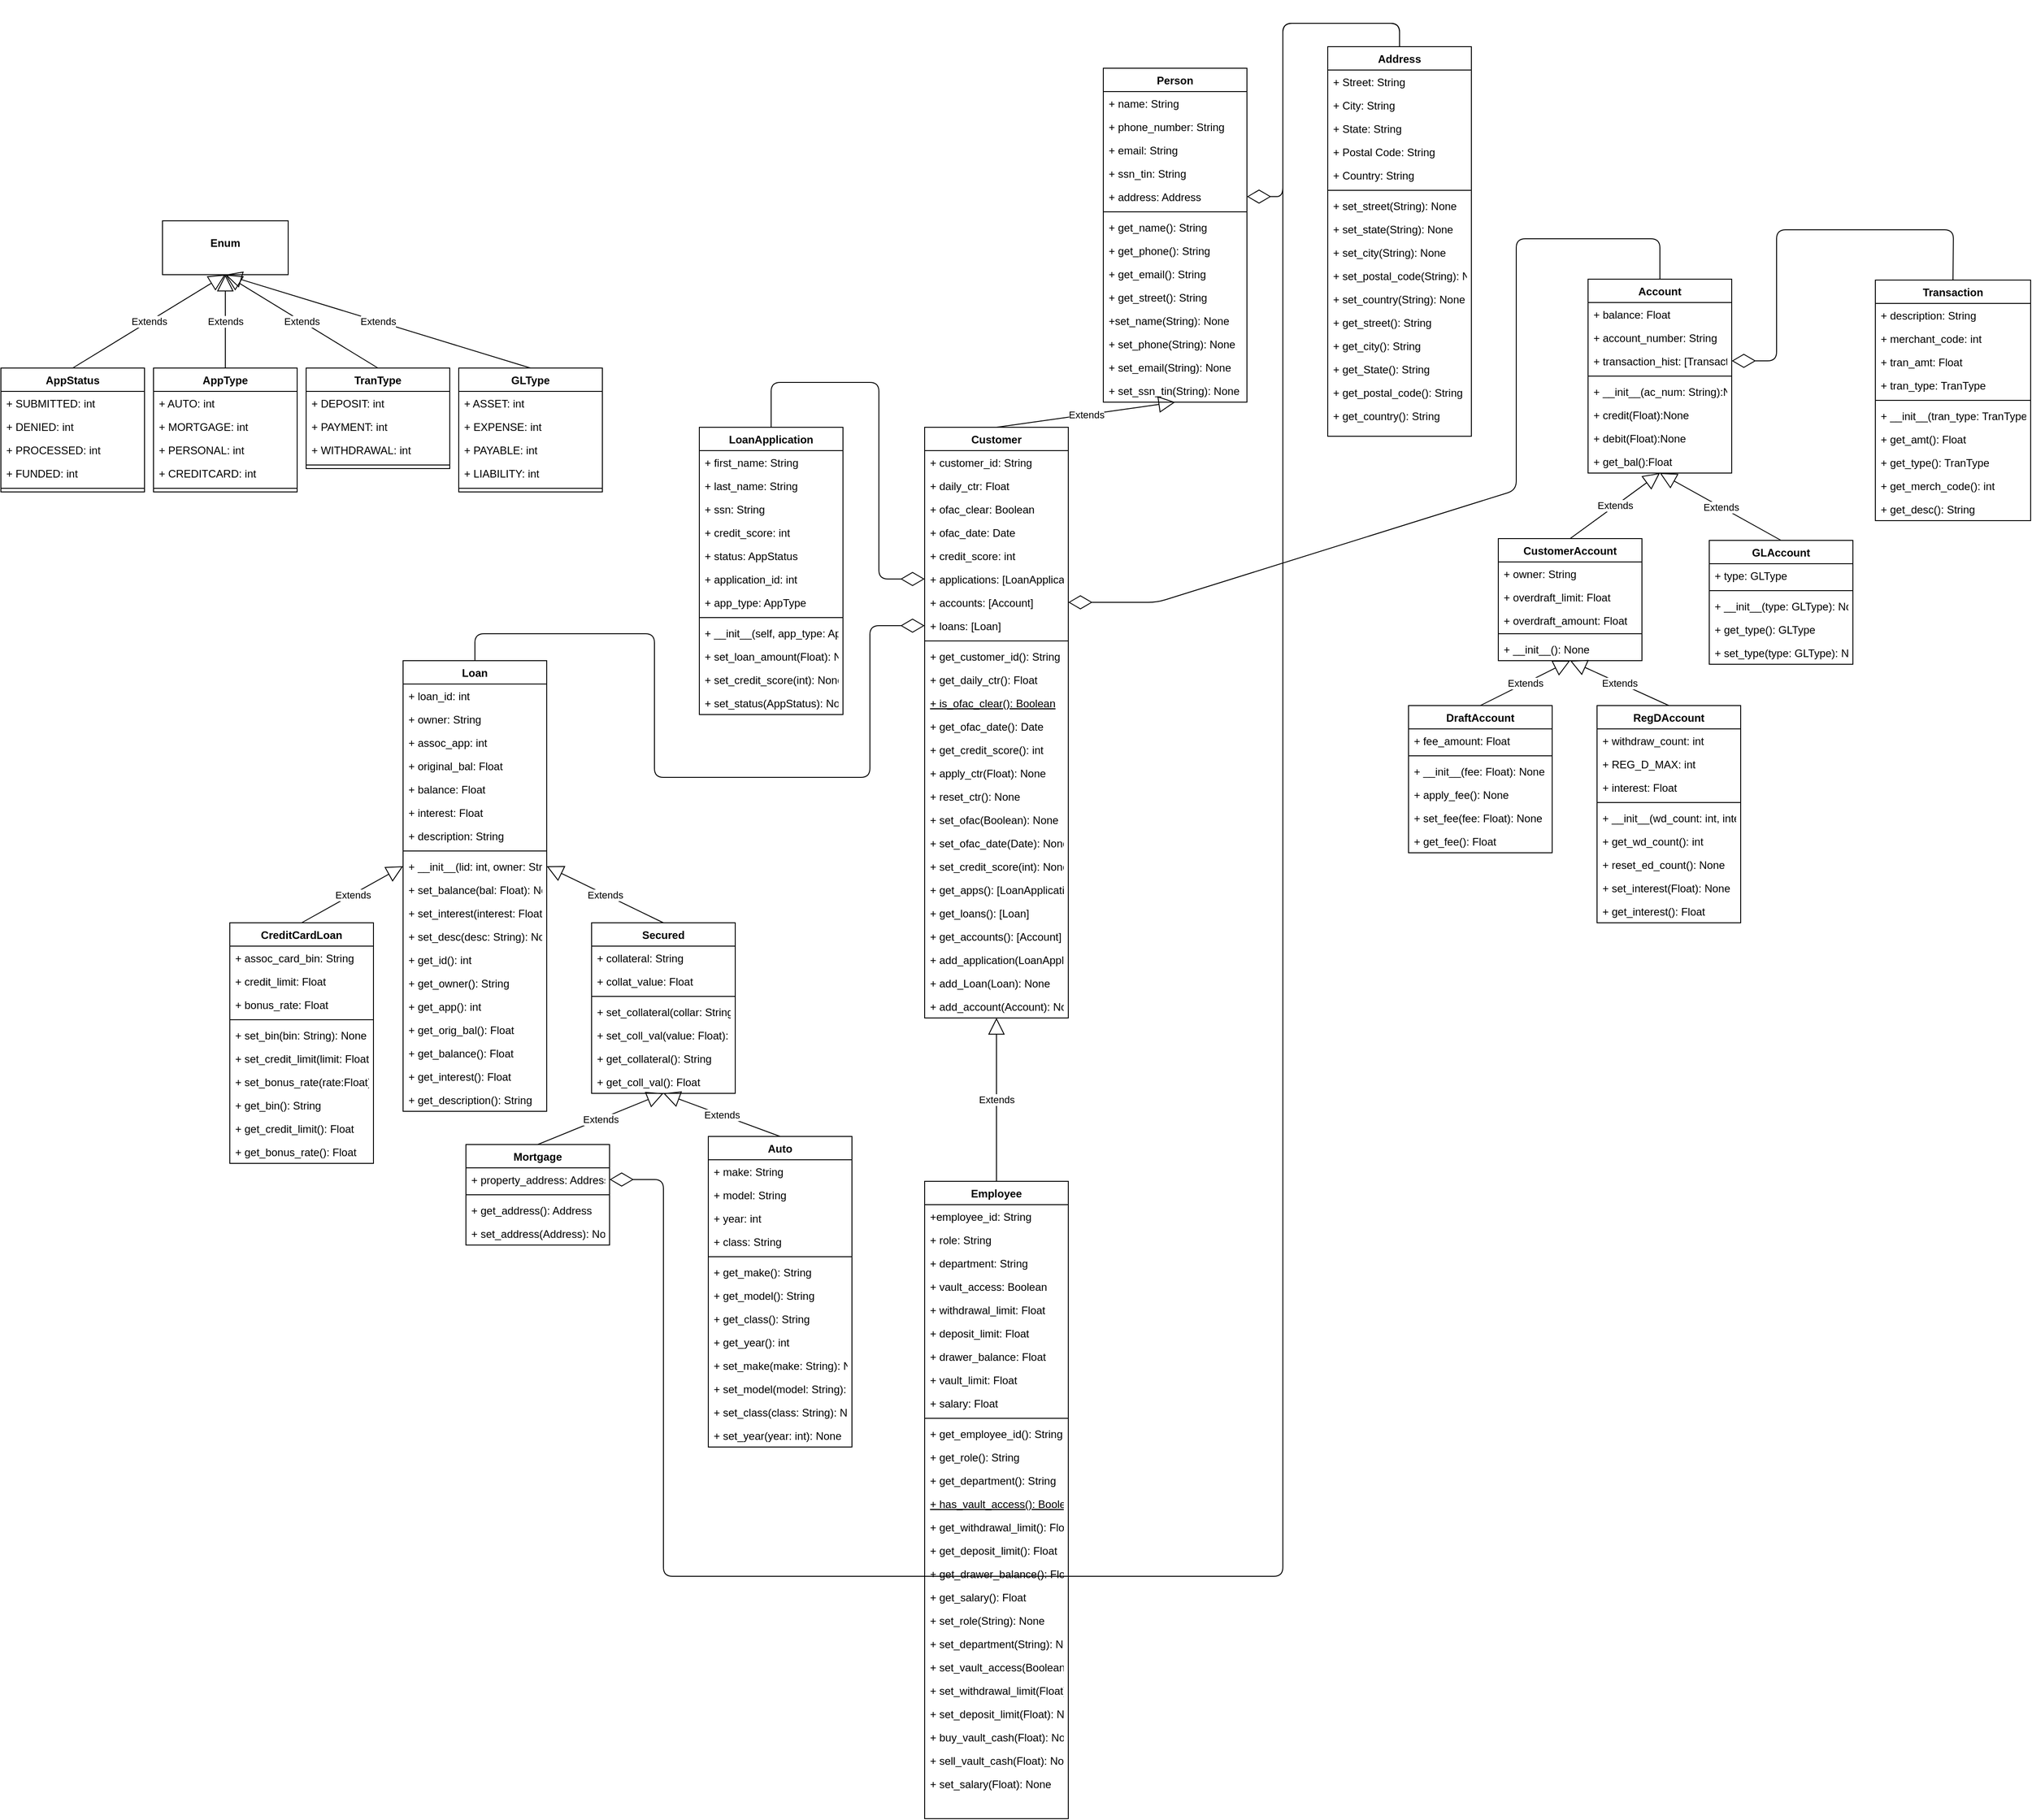 <mxfile version="14.7.0" type="github">
  <diagram id="C5RBs43oDa-KdzZeNtuy" name="Page-1">
    <mxGraphModel dx="2889" dy="3492" grid="1" gridSize="10" guides="1" tooltips="1" connect="1" arrows="1" fold="1" page="1" pageScale="1" pageWidth="827" pageHeight="1169" math="0" shadow="0">
      <root>
        <mxCell id="WIyWlLk6GJQsqaUBKTNV-0" />
        <mxCell id="WIyWlLk6GJQsqaUBKTNV-1" parent="WIyWlLk6GJQsqaUBKTNV-0" />
        <mxCell id="zkfFHV4jXpPFQw0GAbJ--0" value="Person" style="swimlane;fontStyle=1;align=center;verticalAlign=top;childLayout=stackLayout;horizontal=1;startSize=26;horizontalStack=0;resizeParent=1;resizeLast=0;collapsible=1;marginBottom=0;rounded=0;shadow=0;strokeWidth=1;" parent="WIyWlLk6GJQsqaUBKTNV-1" vertex="1">
          <mxGeometry x="500" y="-1110" width="160" height="372" as="geometry">
            <mxRectangle x="500" y="-944" width="160" height="26" as="alternateBounds" />
          </mxGeometry>
        </mxCell>
        <mxCell id="zkfFHV4jXpPFQw0GAbJ--1" value="+ name: String" style="text;align=left;verticalAlign=top;spacingLeft=4;spacingRight=4;overflow=hidden;rotatable=0;points=[[0,0.5],[1,0.5]];portConstraint=eastwest;" parent="zkfFHV4jXpPFQw0GAbJ--0" vertex="1">
          <mxGeometry y="26" width="160" height="26" as="geometry" />
        </mxCell>
        <mxCell id="zkfFHV4jXpPFQw0GAbJ--2" value="+ phone_number: String" style="text;align=left;verticalAlign=top;spacingLeft=4;spacingRight=4;overflow=hidden;rotatable=0;points=[[0,0.5],[1,0.5]];portConstraint=eastwest;rounded=0;shadow=0;html=0;" parent="zkfFHV4jXpPFQw0GAbJ--0" vertex="1">
          <mxGeometry y="52" width="160" height="26" as="geometry" />
        </mxCell>
        <mxCell id="zkfFHV4jXpPFQw0GAbJ--3" value="+ email: String" style="text;align=left;verticalAlign=top;spacingLeft=4;spacingRight=4;overflow=hidden;rotatable=0;points=[[0,0.5],[1,0.5]];portConstraint=eastwest;rounded=0;shadow=0;html=0;" parent="zkfFHV4jXpPFQw0GAbJ--0" vertex="1">
          <mxGeometry y="78" width="160" height="26" as="geometry" />
        </mxCell>
        <mxCell id="940IwEZ-EQN5l1AXtLsB-31" value="+ ssn_tin: String" style="text;align=left;verticalAlign=top;spacingLeft=4;spacingRight=4;overflow=hidden;rotatable=0;points=[[0,0.5],[1,0.5]];portConstraint=eastwest;rounded=0;shadow=0;html=0;" parent="zkfFHV4jXpPFQw0GAbJ--0" vertex="1">
          <mxGeometry y="104" width="160" height="26" as="geometry" />
        </mxCell>
        <mxCell id="B5KQ71VlIqrGXKZXng68-114" value="+ address: Address" style="text;align=left;verticalAlign=top;spacingLeft=4;spacingRight=4;overflow=hidden;rotatable=0;points=[[0,0.5],[1,0.5]];portConstraint=eastwest;rounded=0;shadow=0;html=0;" parent="zkfFHV4jXpPFQw0GAbJ--0" vertex="1">
          <mxGeometry y="130" width="160" height="26" as="geometry" />
        </mxCell>
        <mxCell id="zkfFHV4jXpPFQw0GAbJ--4" value="" style="line;html=1;strokeWidth=1;align=left;verticalAlign=middle;spacingTop=-1;spacingLeft=3;spacingRight=3;rotatable=0;labelPosition=right;points=[];portConstraint=eastwest;" parent="zkfFHV4jXpPFQw0GAbJ--0" vertex="1">
          <mxGeometry y="156" width="160" height="8" as="geometry" />
        </mxCell>
        <mxCell id="zkfFHV4jXpPFQw0GAbJ--5" value="+ get_name(): String" style="text;align=left;verticalAlign=top;spacingLeft=4;spacingRight=4;overflow=hidden;rotatable=0;points=[[0,0.5],[1,0.5]];portConstraint=eastwest;" parent="zkfFHV4jXpPFQw0GAbJ--0" vertex="1">
          <mxGeometry y="164" width="160" height="26" as="geometry" />
        </mxCell>
        <mxCell id="940IwEZ-EQN5l1AXtLsB-26" value="+ get_phone(): String" style="text;align=left;verticalAlign=top;spacingLeft=4;spacingRight=4;overflow=hidden;rotatable=0;points=[[0,0.5],[1,0.5]];portConstraint=eastwest;" parent="zkfFHV4jXpPFQw0GAbJ--0" vertex="1">
          <mxGeometry y="190" width="160" height="26" as="geometry" />
        </mxCell>
        <mxCell id="940IwEZ-EQN5l1AXtLsB-27" value="+ get_email(): String" style="text;align=left;verticalAlign=top;spacingLeft=4;spacingRight=4;overflow=hidden;rotatable=0;points=[[0,0.5],[1,0.5]];portConstraint=eastwest;" parent="zkfFHV4jXpPFQw0GAbJ--0" vertex="1">
          <mxGeometry y="216" width="160" height="26" as="geometry" />
        </mxCell>
        <mxCell id="940IwEZ-EQN5l1AXtLsB-32" value="+ get_street(): String" style="text;align=left;verticalAlign=top;spacingLeft=4;spacingRight=4;overflow=hidden;rotatable=0;points=[[0,0.5],[1,0.5]];portConstraint=eastwest;" parent="zkfFHV4jXpPFQw0GAbJ--0" vertex="1">
          <mxGeometry y="242" width="160" height="26" as="geometry" />
        </mxCell>
        <mxCell id="940IwEZ-EQN5l1AXtLsB-33" value="+set_name(String): None" style="text;align=left;verticalAlign=top;spacingLeft=4;spacingRight=4;overflow=hidden;rotatable=0;points=[[0,0.5],[1,0.5]];portConstraint=eastwest;" parent="zkfFHV4jXpPFQw0GAbJ--0" vertex="1">
          <mxGeometry y="268" width="160" height="26" as="geometry" />
        </mxCell>
        <mxCell id="940IwEZ-EQN5l1AXtLsB-34" value="+ set_phone(String): None" style="text;align=left;verticalAlign=top;spacingLeft=4;spacingRight=4;overflow=hidden;rotatable=0;points=[[0,0.5],[1,0.5]];portConstraint=eastwest;" parent="zkfFHV4jXpPFQw0GAbJ--0" vertex="1">
          <mxGeometry y="294" width="160" height="26" as="geometry" />
        </mxCell>
        <mxCell id="940IwEZ-EQN5l1AXtLsB-35" value="+ set_email(String): None" style="text;align=left;verticalAlign=top;spacingLeft=4;spacingRight=4;overflow=hidden;rotatable=0;points=[[0,0.5],[1,0.5]];portConstraint=eastwest;" parent="zkfFHV4jXpPFQw0GAbJ--0" vertex="1">
          <mxGeometry y="320" width="160" height="26" as="geometry" />
        </mxCell>
        <mxCell id="940IwEZ-EQN5l1AXtLsB-36" value="+ set_ssn_tin(String): None" style="text;align=left;verticalAlign=top;spacingLeft=4;spacingRight=4;overflow=hidden;rotatable=0;points=[[0,0.5],[1,0.5]];portConstraint=eastwest;" parent="zkfFHV4jXpPFQw0GAbJ--0" vertex="1">
          <mxGeometry y="346" width="160" height="26" as="geometry" />
        </mxCell>
        <mxCell id="zkfFHV4jXpPFQw0GAbJ--6" value="Customer" style="swimlane;fontStyle=1;align=center;verticalAlign=top;childLayout=stackLayout;horizontal=1;startSize=26;horizontalStack=0;resizeParent=1;resizeLast=0;collapsible=1;marginBottom=0;rounded=0;shadow=0;strokeWidth=1;" parent="WIyWlLk6GJQsqaUBKTNV-1" vertex="1">
          <mxGeometry x="301" y="-710" width="160" height="658" as="geometry">
            <mxRectangle x="301" y="-710" width="160" height="26" as="alternateBounds" />
          </mxGeometry>
        </mxCell>
        <mxCell id="zkfFHV4jXpPFQw0GAbJ--7" value="+ customer_id: String" style="text;align=left;verticalAlign=top;spacingLeft=4;spacingRight=4;overflow=hidden;rotatable=0;points=[[0,0.5],[1,0.5]];portConstraint=eastwest;" parent="zkfFHV4jXpPFQw0GAbJ--6" vertex="1">
          <mxGeometry y="26" width="160" height="26" as="geometry" />
        </mxCell>
        <mxCell id="940IwEZ-EQN5l1AXtLsB-39" value="+ daily_ctr: Float" style="text;align=left;verticalAlign=top;spacingLeft=4;spacingRight=4;overflow=hidden;rotatable=0;points=[[0,0.5],[1,0.5]];portConstraint=eastwest;" parent="zkfFHV4jXpPFQw0GAbJ--6" vertex="1">
          <mxGeometry y="52" width="160" height="26" as="geometry" />
        </mxCell>
        <mxCell id="940IwEZ-EQN5l1AXtLsB-40" value="+ ofac_clear: Boolean" style="text;align=left;verticalAlign=top;spacingLeft=4;spacingRight=4;overflow=hidden;rotatable=0;points=[[0,0.5],[1,0.5]];portConstraint=eastwest;" parent="zkfFHV4jXpPFQw0GAbJ--6" vertex="1">
          <mxGeometry y="78" width="160" height="26" as="geometry" />
        </mxCell>
        <mxCell id="940IwEZ-EQN5l1AXtLsB-41" value="+ ofac_date: Date" style="text;align=left;verticalAlign=top;spacingLeft=4;spacingRight=4;overflow=hidden;rotatable=0;points=[[0,0.5],[1,0.5]];portConstraint=eastwest;" parent="zkfFHV4jXpPFQw0GAbJ--6" vertex="1">
          <mxGeometry y="104" width="160" height="26" as="geometry" />
        </mxCell>
        <mxCell id="940IwEZ-EQN5l1AXtLsB-38" value="+ credit_score: int" style="text;align=left;verticalAlign=top;spacingLeft=4;spacingRight=4;overflow=hidden;rotatable=0;points=[[0,0.5],[1,0.5]];portConstraint=eastwest;" parent="zkfFHV4jXpPFQw0GAbJ--6" vertex="1">
          <mxGeometry y="130" width="160" height="26" as="geometry" />
        </mxCell>
        <mxCell id="B5KQ71VlIqrGXKZXng68-112" value="+ applications: [LoanApplication]" style="text;align=left;verticalAlign=top;spacingLeft=4;spacingRight=4;overflow=hidden;rotatable=0;points=[[0,0.5],[1,0.5]];portConstraint=eastwest;" parent="zkfFHV4jXpPFQw0GAbJ--6" vertex="1">
          <mxGeometry y="156" width="160" height="26" as="geometry" />
        </mxCell>
        <mxCell id="6xXYUVHXkmkWTVqB0p1o-40" value="+ accounts: [Account]" style="text;align=left;verticalAlign=top;spacingLeft=4;spacingRight=4;overflow=hidden;rotatable=0;points=[[0,0.5],[1,0.5]];portConstraint=eastwest;" vertex="1" parent="zkfFHV4jXpPFQw0GAbJ--6">
          <mxGeometry y="182" width="160" height="26" as="geometry" />
        </mxCell>
        <mxCell id="6xXYUVHXkmkWTVqB0p1o-41" value="+ loans: [Loan]" style="text;align=left;verticalAlign=top;spacingLeft=4;spacingRight=4;overflow=hidden;rotatable=0;points=[[0,0.5],[1,0.5]];portConstraint=eastwest;" vertex="1" parent="zkfFHV4jXpPFQw0GAbJ--6">
          <mxGeometry y="208" width="160" height="26" as="geometry" />
        </mxCell>
        <mxCell id="zkfFHV4jXpPFQw0GAbJ--9" value="" style="line;html=1;strokeWidth=1;align=left;verticalAlign=middle;spacingTop=-1;spacingLeft=3;spacingRight=3;rotatable=0;labelPosition=right;points=[];portConstraint=eastwest;" parent="zkfFHV4jXpPFQw0GAbJ--6" vertex="1">
          <mxGeometry y="234" width="160" height="8" as="geometry" />
        </mxCell>
        <mxCell id="940IwEZ-EQN5l1AXtLsB-44" value="+ get_customer_id(): String" style="text;align=left;verticalAlign=top;spacingLeft=4;spacingRight=4;overflow=hidden;rotatable=0;points=[[0,0.5],[1,0.5]];portConstraint=eastwest;" parent="zkfFHV4jXpPFQw0GAbJ--6" vertex="1">
          <mxGeometry y="242" width="160" height="26" as="geometry" />
        </mxCell>
        <mxCell id="940IwEZ-EQN5l1AXtLsB-48" value="+ get_daily_ctr(): Float" style="text;align=left;verticalAlign=top;spacingLeft=4;spacingRight=4;overflow=hidden;rotatable=0;points=[[0,0.5],[1,0.5]];portConstraint=eastwest;" parent="zkfFHV4jXpPFQw0GAbJ--6" vertex="1">
          <mxGeometry y="268" width="160" height="26" as="geometry" />
        </mxCell>
        <mxCell id="940IwEZ-EQN5l1AXtLsB-49" value="+ is_ofac_clear(): Boolean" style="text;align=left;verticalAlign=top;spacingLeft=4;spacingRight=4;overflow=hidden;rotatable=0;points=[[0,0.5],[1,0.5]];portConstraint=eastwest;fontStyle=4" parent="zkfFHV4jXpPFQw0GAbJ--6" vertex="1">
          <mxGeometry y="294" width="160" height="26" as="geometry" />
        </mxCell>
        <mxCell id="940IwEZ-EQN5l1AXtLsB-50" value="+ get_ofac_date(): Date" style="text;align=left;verticalAlign=top;spacingLeft=4;spacingRight=4;overflow=hidden;rotatable=0;points=[[0,0.5],[1,0.5]];portConstraint=eastwest;" parent="zkfFHV4jXpPFQw0GAbJ--6" vertex="1">
          <mxGeometry y="320" width="160" height="26" as="geometry" />
        </mxCell>
        <mxCell id="940IwEZ-EQN5l1AXtLsB-52" value="+ get_credit_score(): int" style="text;align=left;verticalAlign=top;spacingLeft=4;spacingRight=4;overflow=hidden;rotatable=0;points=[[0,0.5],[1,0.5]];portConstraint=eastwest;" parent="zkfFHV4jXpPFQw0GAbJ--6" vertex="1">
          <mxGeometry y="346" width="160" height="26" as="geometry" />
        </mxCell>
        <mxCell id="940IwEZ-EQN5l1AXtLsB-54" value="+ apply_ctr(Float): None" style="text;align=left;verticalAlign=top;spacingLeft=4;spacingRight=4;overflow=hidden;rotatable=0;points=[[0,0.5],[1,0.5]];portConstraint=eastwest;" parent="zkfFHV4jXpPFQw0GAbJ--6" vertex="1">
          <mxGeometry y="372" width="160" height="26" as="geometry" />
        </mxCell>
        <mxCell id="940IwEZ-EQN5l1AXtLsB-55" value="+ reset_ctr(): None" style="text;align=left;verticalAlign=top;spacingLeft=4;spacingRight=4;overflow=hidden;rotatable=0;points=[[0,0.5],[1,0.5]];portConstraint=eastwest;" parent="zkfFHV4jXpPFQw0GAbJ--6" vertex="1">
          <mxGeometry y="398" width="160" height="26" as="geometry" />
        </mxCell>
        <mxCell id="940IwEZ-EQN5l1AXtLsB-56" value="+ set_ofac(Boolean): None" style="text;align=left;verticalAlign=top;spacingLeft=4;spacingRight=4;overflow=hidden;rotatable=0;points=[[0,0.5],[1,0.5]];portConstraint=eastwest;" parent="zkfFHV4jXpPFQw0GAbJ--6" vertex="1">
          <mxGeometry y="424" width="160" height="26" as="geometry" />
        </mxCell>
        <mxCell id="940IwEZ-EQN5l1AXtLsB-57" value="+ set_ofac_date(Date): None" style="text;align=left;verticalAlign=top;spacingLeft=4;spacingRight=4;overflow=hidden;rotatable=0;points=[[0,0.5],[1,0.5]];portConstraint=eastwest;" parent="zkfFHV4jXpPFQw0GAbJ--6" vertex="1">
          <mxGeometry y="450" width="160" height="26" as="geometry" />
        </mxCell>
        <mxCell id="940IwEZ-EQN5l1AXtLsB-59" value="+ set_credit_score(int): None" style="text;align=left;verticalAlign=top;spacingLeft=4;spacingRight=4;overflow=hidden;rotatable=0;points=[[0,0.5],[1,0.5]];portConstraint=eastwest;" parent="zkfFHV4jXpPFQw0GAbJ--6" vertex="1">
          <mxGeometry y="476" width="160" height="26" as="geometry" />
        </mxCell>
        <mxCell id="6xXYUVHXkmkWTVqB0p1o-43" value="+ get_apps(): [LoanApplication]" style="text;align=left;verticalAlign=top;spacingLeft=4;spacingRight=4;overflow=hidden;rotatable=0;points=[[0,0.5],[1,0.5]];portConstraint=eastwest;" vertex="1" parent="zkfFHV4jXpPFQw0GAbJ--6">
          <mxGeometry y="502" width="160" height="26" as="geometry" />
        </mxCell>
        <mxCell id="6xXYUVHXkmkWTVqB0p1o-45" value="+ get_loans(): [Loan]" style="text;align=left;verticalAlign=top;spacingLeft=4;spacingRight=4;overflow=hidden;rotatable=0;points=[[0,0.5],[1,0.5]];portConstraint=eastwest;" vertex="1" parent="zkfFHV4jXpPFQw0GAbJ--6">
          <mxGeometry y="528" width="160" height="26" as="geometry" />
        </mxCell>
        <mxCell id="6xXYUVHXkmkWTVqB0p1o-44" value="+ get_accounts(): [Account]" style="text;align=left;verticalAlign=top;spacingLeft=4;spacingRight=4;overflow=hidden;rotatable=0;points=[[0,0.5],[1,0.5]];portConstraint=eastwest;" vertex="1" parent="zkfFHV4jXpPFQw0GAbJ--6">
          <mxGeometry y="554" width="160" height="26" as="geometry" />
        </mxCell>
        <mxCell id="6xXYUVHXkmkWTVqB0p1o-47" value="+ add_application(LoanApplication): None" style="text;align=left;verticalAlign=top;spacingLeft=4;spacingRight=4;overflow=hidden;rotatable=0;points=[[0,0.5],[1,0.5]];portConstraint=eastwest;" vertex="1" parent="zkfFHV4jXpPFQw0GAbJ--6">
          <mxGeometry y="580" width="160" height="26" as="geometry" />
        </mxCell>
        <mxCell id="6xXYUVHXkmkWTVqB0p1o-48" value="+ add_Loan(Loan): None" style="text;align=left;verticalAlign=top;spacingLeft=4;spacingRight=4;overflow=hidden;rotatable=0;points=[[0,0.5],[1,0.5]];portConstraint=eastwest;" vertex="1" parent="zkfFHV4jXpPFQw0GAbJ--6">
          <mxGeometry y="606" width="160" height="26" as="geometry" />
        </mxCell>
        <mxCell id="6xXYUVHXkmkWTVqB0p1o-46" value="+ add_account(Account): None" style="text;align=left;verticalAlign=top;spacingLeft=4;spacingRight=4;overflow=hidden;rotatable=0;points=[[0,0.5],[1,0.5]];portConstraint=eastwest;" vertex="1" parent="zkfFHV4jXpPFQw0GAbJ--6">
          <mxGeometry y="632" width="160" height="26" as="geometry" />
        </mxCell>
        <mxCell id="zkfFHV4jXpPFQw0GAbJ--17" value="Address" style="swimlane;fontStyle=1;align=center;verticalAlign=top;childLayout=stackLayout;horizontal=1;startSize=26;horizontalStack=0;resizeParent=1;resizeLast=0;collapsible=1;marginBottom=0;rounded=0;shadow=0;strokeWidth=1;" parent="WIyWlLk6GJQsqaUBKTNV-1" vertex="1">
          <mxGeometry x="750" y="-1134" width="160" height="434" as="geometry">
            <mxRectangle x="690" y="-1030" width="160" height="26" as="alternateBounds" />
          </mxGeometry>
        </mxCell>
        <mxCell id="zkfFHV4jXpPFQw0GAbJ--18" value="+ Street: String" style="text;align=left;verticalAlign=top;spacingLeft=4;spacingRight=4;overflow=hidden;rotatable=0;points=[[0,0.5],[1,0.5]];portConstraint=eastwest;" parent="zkfFHV4jXpPFQw0GAbJ--17" vertex="1">
          <mxGeometry y="26" width="160" height="26" as="geometry" />
        </mxCell>
        <mxCell id="zkfFHV4jXpPFQw0GAbJ--19" value="+ City: String" style="text;align=left;verticalAlign=top;spacingLeft=4;spacingRight=4;overflow=hidden;rotatable=0;points=[[0,0.5],[1,0.5]];portConstraint=eastwest;rounded=0;shadow=0;html=0;" parent="zkfFHV4jXpPFQw0GAbJ--17" vertex="1">
          <mxGeometry y="52" width="160" height="26" as="geometry" />
        </mxCell>
        <mxCell id="zkfFHV4jXpPFQw0GAbJ--20" value="+ State: String" style="text;align=left;verticalAlign=top;spacingLeft=4;spacingRight=4;overflow=hidden;rotatable=0;points=[[0,0.5],[1,0.5]];portConstraint=eastwest;rounded=0;shadow=0;html=0;" parent="zkfFHV4jXpPFQw0GAbJ--17" vertex="1">
          <mxGeometry y="78" width="160" height="26" as="geometry" />
        </mxCell>
        <mxCell id="zkfFHV4jXpPFQw0GAbJ--21" value="+ Postal Code: String" style="text;align=left;verticalAlign=top;spacingLeft=4;spacingRight=4;overflow=hidden;rotatable=0;points=[[0,0.5],[1,0.5]];portConstraint=eastwest;rounded=0;shadow=0;html=0;" parent="zkfFHV4jXpPFQw0GAbJ--17" vertex="1">
          <mxGeometry y="104" width="160" height="26" as="geometry" />
        </mxCell>
        <mxCell id="zkfFHV4jXpPFQw0GAbJ--22" value="+ Country: String" style="text;align=left;verticalAlign=top;spacingLeft=4;spacingRight=4;overflow=hidden;rotatable=0;points=[[0,0.5],[1,0.5]];portConstraint=eastwest;rounded=0;shadow=0;html=0;" parent="zkfFHV4jXpPFQw0GAbJ--17" vertex="1">
          <mxGeometry y="130" width="160" height="26" as="geometry" />
        </mxCell>
        <mxCell id="zkfFHV4jXpPFQw0GAbJ--23" value="" style="line;html=1;strokeWidth=1;align=left;verticalAlign=middle;spacingTop=-1;spacingLeft=3;spacingRight=3;rotatable=0;labelPosition=right;points=[];portConstraint=eastwest;" parent="zkfFHV4jXpPFQw0GAbJ--17" vertex="1">
          <mxGeometry y="156" width="160" height="8" as="geometry" />
        </mxCell>
        <mxCell id="940IwEZ-EQN5l1AXtLsB-60" value="+ set_street(String): None" style="text;align=left;verticalAlign=top;spacingLeft=4;spacingRight=4;overflow=hidden;rotatable=0;points=[[0,0.5],[1,0.5]];portConstraint=eastwest;" parent="zkfFHV4jXpPFQw0GAbJ--17" vertex="1">
          <mxGeometry y="164" width="160" height="26" as="geometry" />
        </mxCell>
        <mxCell id="940IwEZ-EQN5l1AXtLsB-62" value="+ set_state(String): None" style="text;align=left;verticalAlign=top;spacingLeft=4;spacingRight=4;overflow=hidden;rotatable=0;points=[[0,0.5],[1,0.5]];portConstraint=eastwest;" parent="zkfFHV4jXpPFQw0GAbJ--17" vertex="1">
          <mxGeometry y="190" width="160" height="26" as="geometry" />
        </mxCell>
        <mxCell id="940IwEZ-EQN5l1AXtLsB-61" value="+ set_city(String): None" style="text;align=left;verticalAlign=top;spacingLeft=4;spacingRight=4;overflow=hidden;rotatable=0;points=[[0,0.5],[1,0.5]];portConstraint=eastwest;" parent="zkfFHV4jXpPFQw0GAbJ--17" vertex="1">
          <mxGeometry y="216" width="160" height="26" as="geometry" />
        </mxCell>
        <mxCell id="940IwEZ-EQN5l1AXtLsB-63" value="+ set_postal_code(String): None" style="text;align=left;verticalAlign=top;spacingLeft=4;spacingRight=4;overflow=hidden;rotatable=0;points=[[0,0.5],[1,0.5]];portConstraint=eastwest;" parent="zkfFHV4jXpPFQw0GAbJ--17" vertex="1">
          <mxGeometry y="242" width="160" height="26" as="geometry" />
        </mxCell>
        <mxCell id="940IwEZ-EQN5l1AXtLsB-64" value="+ set_country(String): None" style="text;align=left;verticalAlign=top;spacingLeft=4;spacingRight=4;overflow=hidden;rotatable=0;points=[[0,0.5],[1,0.5]];portConstraint=eastwest;" parent="zkfFHV4jXpPFQw0GAbJ--17" vertex="1">
          <mxGeometry y="268" width="160" height="26" as="geometry" />
        </mxCell>
        <mxCell id="940IwEZ-EQN5l1AXtLsB-65" value="+ get_street(): String" style="text;align=left;verticalAlign=top;spacingLeft=4;spacingRight=4;overflow=hidden;rotatable=0;points=[[0,0.5],[1,0.5]];portConstraint=eastwest;" parent="zkfFHV4jXpPFQw0GAbJ--17" vertex="1">
          <mxGeometry y="294" width="160" height="26" as="geometry" />
        </mxCell>
        <mxCell id="940IwEZ-EQN5l1AXtLsB-66" value="+ get_city(): String" style="text;align=left;verticalAlign=top;spacingLeft=4;spacingRight=4;overflow=hidden;rotatable=0;points=[[0,0.5],[1,0.5]];portConstraint=eastwest;" parent="zkfFHV4jXpPFQw0GAbJ--17" vertex="1">
          <mxGeometry y="320" width="160" height="26" as="geometry" />
        </mxCell>
        <mxCell id="940IwEZ-EQN5l1AXtLsB-67" value="+ get_State(): String" style="text;align=left;verticalAlign=top;spacingLeft=4;spacingRight=4;overflow=hidden;rotatable=0;points=[[0,0.5],[1,0.5]];portConstraint=eastwest;" parent="zkfFHV4jXpPFQw0GAbJ--17" vertex="1">
          <mxGeometry y="346" width="160" height="26" as="geometry" />
        </mxCell>
        <mxCell id="940IwEZ-EQN5l1AXtLsB-68" value="+ get_postal_code(): String" style="text;align=left;verticalAlign=top;spacingLeft=4;spacingRight=4;overflow=hidden;rotatable=0;points=[[0,0.5],[1,0.5]];portConstraint=eastwest;" parent="zkfFHV4jXpPFQw0GAbJ--17" vertex="1">
          <mxGeometry y="372" width="160" height="26" as="geometry" />
        </mxCell>
        <mxCell id="940IwEZ-EQN5l1AXtLsB-69" value="+ get_country(): String" style="text;align=left;verticalAlign=top;spacingLeft=4;spacingRight=4;overflow=hidden;rotatable=0;points=[[0,0.5],[1,0.5]];portConstraint=eastwest;" parent="zkfFHV4jXpPFQw0GAbJ--17" vertex="1">
          <mxGeometry y="398" width="160" height="26" as="geometry" />
        </mxCell>
        <mxCell id="940IwEZ-EQN5l1AXtLsB-84" value="LoanApplication" style="swimlane;fontStyle=1;align=center;verticalAlign=top;childLayout=stackLayout;horizontal=1;startSize=26;horizontalStack=0;resizeParent=1;resizeParentMax=0;resizeLast=0;collapsible=1;marginBottom=0;" parent="WIyWlLk6GJQsqaUBKTNV-1" vertex="1">
          <mxGeometry x="50" y="-710" width="160" height="320" as="geometry">
            <mxRectangle x="-80" y="-780" width="130" height="26" as="alternateBounds" />
          </mxGeometry>
        </mxCell>
        <mxCell id="B5KQ71VlIqrGXKZXng68-58" value="+ first_name: String" style="text;strokeColor=none;fillColor=none;align=left;verticalAlign=top;spacingLeft=4;spacingRight=4;overflow=hidden;rotatable=0;points=[[0,0.5],[1,0.5]];portConstraint=eastwest;" parent="940IwEZ-EQN5l1AXtLsB-84" vertex="1">
          <mxGeometry y="26" width="160" height="26" as="geometry" />
        </mxCell>
        <mxCell id="B5KQ71VlIqrGXKZXng68-59" value="+ last_name: String" style="text;strokeColor=none;fillColor=none;align=left;verticalAlign=top;spacingLeft=4;spacingRight=4;overflow=hidden;rotatable=0;points=[[0,0.5],[1,0.5]];portConstraint=eastwest;" parent="940IwEZ-EQN5l1AXtLsB-84" vertex="1">
          <mxGeometry y="52" width="160" height="26" as="geometry" />
        </mxCell>
        <mxCell id="B5KQ71VlIqrGXKZXng68-60" value="+ ssn: String" style="text;strokeColor=none;fillColor=none;align=left;verticalAlign=top;spacingLeft=4;spacingRight=4;overflow=hidden;rotatable=0;points=[[0,0.5],[1,0.5]];portConstraint=eastwest;" parent="940IwEZ-EQN5l1AXtLsB-84" vertex="1">
          <mxGeometry y="78" width="160" height="26" as="geometry" />
        </mxCell>
        <mxCell id="B5KQ71VlIqrGXKZXng68-64" value="+ credit_score: int" style="text;strokeColor=none;fillColor=none;align=left;verticalAlign=top;spacingLeft=4;spacingRight=4;overflow=hidden;rotatable=0;points=[[0,0.5],[1,0.5]];portConstraint=eastwest;" parent="940IwEZ-EQN5l1AXtLsB-84" vertex="1">
          <mxGeometry y="104" width="160" height="26" as="geometry" />
        </mxCell>
        <mxCell id="B5KQ71VlIqrGXKZXng68-65" value="+ status: AppStatus" style="text;strokeColor=none;fillColor=none;align=left;verticalAlign=top;spacingLeft=4;spacingRight=4;overflow=hidden;rotatable=0;points=[[0,0.5],[1,0.5]];portConstraint=eastwest;" parent="940IwEZ-EQN5l1AXtLsB-84" vertex="1">
          <mxGeometry y="130" width="160" height="26" as="geometry" />
        </mxCell>
        <mxCell id="B5KQ71VlIqrGXKZXng68-110" value="+ application_id: int" style="text;strokeColor=none;fillColor=none;align=left;verticalAlign=top;spacingLeft=4;spacingRight=4;overflow=hidden;rotatable=0;points=[[0,0.5],[1,0.5]];portConstraint=eastwest;" parent="940IwEZ-EQN5l1AXtLsB-84" vertex="1">
          <mxGeometry y="156" width="160" height="26" as="geometry" />
        </mxCell>
        <mxCell id="B5KQ71VlIqrGXKZXng68-111" value="+ app_type: AppType" style="text;strokeColor=none;fillColor=none;align=left;verticalAlign=top;spacingLeft=4;spacingRight=4;overflow=hidden;rotatable=0;points=[[0,0.5],[1,0.5]];portConstraint=eastwest;" parent="940IwEZ-EQN5l1AXtLsB-84" vertex="1">
          <mxGeometry y="182" width="160" height="26" as="geometry" />
        </mxCell>
        <mxCell id="940IwEZ-EQN5l1AXtLsB-86" value="" style="line;strokeWidth=1;fillColor=none;align=left;verticalAlign=middle;spacingTop=-1;spacingLeft=3;spacingRight=3;rotatable=0;labelPosition=right;points=[];portConstraint=eastwest;" parent="940IwEZ-EQN5l1AXtLsB-84" vertex="1">
          <mxGeometry y="208" width="160" height="8" as="geometry" />
        </mxCell>
        <mxCell id="940IwEZ-EQN5l1AXtLsB-87" value="+ __init__(self, app_type: AppType, first_name: String, last_name: String, ssn: String): None" style="text;strokeColor=none;fillColor=none;align=left;verticalAlign=top;spacingLeft=4;spacingRight=4;overflow=hidden;rotatable=0;points=[[0,0.5],[1,0.5]];portConstraint=eastwest;" parent="940IwEZ-EQN5l1AXtLsB-84" vertex="1">
          <mxGeometry y="216" width="160" height="26" as="geometry" />
        </mxCell>
        <mxCell id="B5KQ71VlIqrGXKZXng68-56" value="+ set_loan_amount(Float): None" style="text;strokeColor=none;fillColor=none;align=left;verticalAlign=top;spacingLeft=4;spacingRight=4;overflow=hidden;rotatable=0;points=[[0,0.5],[1,0.5]];portConstraint=eastwest;" parent="940IwEZ-EQN5l1AXtLsB-84" vertex="1">
          <mxGeometry y="242" width="160" height="26" as="geometry" />
        </mxCell>
        <mxCell id="B5KQ71VlIqrGXKZXng68-66" value="+ set_credit_score(int): None" style="text;strokeColor=none;fillColor=none;align=left;verticalAlign=top;spacingLeft=4;spacingRight=4;overflow=hidden;rotatable=0;points=[[0,0.5],[1,0.5]];portConstraint=eastwest;" parent="940IwEZ-EQN5l1AXtLsB-84" vertex="1">
          <mxGeometry y="268" width="160" height="26" as="geometry" />
        </mxCell>
        <mxCell id="B5KQ71VlIqrGXKZXng68-57" value="+ set_status(AppStatus): None" style="text;strokeColor=none;fillColor=none;align=left;verticalAlign=top;spacingLeft=4;spacingRight=4;overflow=hidden;rotatable=0;points=[[0,0.5],[1,0.5]];portConstraint=eastwest;" parent="940IwEZ-EQN5l1AXtLsB-84" vertex="1">
          <mxGeometry y="294" width="160" height="26" as="geometry" />
        </mxCell>
        <mxCell id="zkfFHV4jXpPFQw0GAbJ--13" value="Employee" style="swimlane;fontStyle=1;align=center;verticalAlign=top;childLayout=stackLayout;horizontal=1;startSize=26;horizontalStack=0;resizeParent=1;resizeLast=0;collapsible=1;marginBottom=0;rounded=0;shadow=0;strokeWidth=1;" parent="WIyWlLk6GJQsqaUBKTNV-1" vertex="1">
          <mxGeometry x="301" y="130" width="160" height="710" as="geometry">
            <mxRectangle x="296" y="-240" width="170" height="26" as="alternateBounds" />
          </mxGeometry>
        </mxCell>
        <mxCell id="zkfFHV4jXpPFQw0GAbJ--14" value="+employee_id: String" style="text;align=left;verticalAlign=top;spacingLeft=4;spacingRight=4;overflow=hidden;rotatable=0;points=[[0,0.5],[1,0.5]];portConstraint=eastwest;" parent="zkfFHV4jXpPFQw0GAbJ--13" vertex="1">
          <mxGeometry y="26" width="160" height="26" as="geometry" />
        </mxCell>
        <mxCell id="940IwEZ-EQN5l1AXtLsB-1" value="+ role: String" style="text;align=left;verticalAlign=top;spacingLeft=4;spacingRight=4;overflow=hidden;rotatable=0;points=[[0,0.5],[1,0.5]];portConstraint=eastwest;" parent="zkfFHV4jXpPFQw0GAbJ--13" vertex="1">
          <mxGeometry y="52" width="160" height="26" as="geometry" />
        </mxCell>
        <mxCell id="940IwEZ-EQN5l1AXtLsB-2" value="+ department: String" style="text;align=left;verticalAlign=top;spacingLeft=4;spacingRight=4;overflow=hidden;rotatable=0;points=[[0,0.5],[1,0.5]];portConstraint=eastwest;" parent="zkfFHV4jXpPFQw0GAbJ--13" vertex="1">
          <mxGeometry y="78" width="160" height="26" as="geometry" />
        </mxCell>
        <mxCell id="940IwEZ-EQN5l1AXtLsB-4" value="+ vault_access: Boolean" style="text;align=left;verticalAlign=top;spacingLeft=4;spacingRight=4;overflow=hidden;rotatable=0;points=[[0,0.5],[1,0.5]];portConstraint=eastwest;" parent="zkfFHV4jXpPFQw0GAbJ--13" vertex="1">
          <mxGeometry y="104" width="160" height="26" as="geometry" />
        </mxCell>
        <mxCell id="940IwEZ-EQN5l1AXtLsB-5" value="+ withdrawal_limit: Float" style="text;align=left;verticalAlign=top;spacingLeft=4;spacingRight=4;overflow=hidden;rotatable=0;points=[[0,0.5],[1,0.5]];portConstraint=eastwest;" parent="zkfFHV4jXpPFQw0GAbJ--13" vertex="1">
          <mxGeometry y="130" width="160" height="26" as="geometry" />
        </mxCell>
        <mxCell id="940IwEZ-EQN5l1AXtLsB-6" value="+ deposit_limit: Float" style="text;align=left;verticalAlign=top;spacingLeft=4;spacingRight=4;overflow=hidden;rotatable=0;points=[[0,0.5],[1,0.5]];portConstraint=eastwest;" parent="zkfFHV4jXpPFQw0GAbJ--13" vertex="1">
          <mxGeometry y="156" width="160" height="26" as="geometry" />
        </mxCell>
        <mxCell id="940IwEZ-EQN5l1AXtLsB-7" value="+ drawer_balance: Float" style="text;align=left;verticalAlign=top;spacingLeft=4;spacingRight=4;overflow=hidden;rotatable=0;points=[[0,0.5],[1,0.5]];portConstraint=eastwest;" parent="zkfFHV4jXpPFQw0GAbJ--13" vertex="1">
          <mxGeometry y="182" width="160" height="26" as="geometry" />
        </mxCell>
        <mxCell id="B5KQ71VlIqrGXKZXng68-89" value="+ vault_limit: Float" style="text;align=left;verticalAlign=top;spacingLeft=4;spacingRight=4;overflow=hidden;rotatable=0;points=[[0,0.5],[1,0.5]];portConstraint=eastwest;" parent="zkfFHV4jXpPFQw0GAbJ--13" vertex="1">
          <mxGeometry y="208" width="160" height="26" as="geometry" />
        </mxCell>
        <mxCell id="940IwEZ-EQN5l1AXtLsB-8" value="+ salary: Float" style="text;align=left;verticalAlign=top;spacingLeft=4;spacingRight=4;overflow=hidden;rotatable=0;points=[[0,0.5],[1,0.5]];portConstraint=eastwest;" parent="zkfFHV4jXpPFQw0GAbJ--13" vertex="1">
          <mxGeometry y="234" width="160" height="26" as="geometry" />
        </mxCell>
        <mxCell id="940IwEZ-EQN5l1AXtLsB-9" value="" style="line;html=1;strokeWidth=1;align=left;verticalAlign=middle;spacingTop=-1;spacingLeft=3;spacingRight=3;rotatable=0;labelPosition=right;points=[];portConstraint=eastwest;" parent="zkfFHV4jXpPFQw0GAbJ--13" vertex="1">
          <mxGeometry y="260" width="160" height="8" as="geometry" />
        </mxCell>
        <mxCell id="940IwEZ-EQN5l1AXtLsB-10" value="+ get_employee_id(): String" style="text;align=left;verticalAlign=top;spacingLeft=4;spacingRight=4;overflow=hidden;rotatable=0;points=[[0,0.5],[1,0.5]];portConstraint=eastwest;" parent="zkfFHV4jXpPFQw0GAbJ--13" vertex="1">
          <mxGeometry y="268" width="160" height="26" as="geometry" />
        </mxCell>
        <mxCell id="940IwEZ-EQN5l1AXtLsB-11" value="+ get_role(): String" style="text;align=left;verticalAlign=top;spacingLeft=4;spacingRight=4;overflow=hidden;rotatable=0;points=[[0,0.5],[1,0.5]];portConstraint=eastwest;" parent="zkfFHV4jXpPFQw0GAbJ--13" vertex="1">
          <mxGeometry y="294" width="160" height="26" as="geometry" />
        </mxCell>
        <mxCell id="940IwEZ-EQN5l1AXtLsB-12" value="+ get_department(): String" style="text;align=left;verticalAlign=top;spacingLeft=4;spacingRight=4;overflow=hidden;rotatable=0;points=[[0,0.5],[1,0.5]];portConstraint=eastwest;" parent="zkfFHV4jXpPFQw0GAbJ--13" vertex="1">
          <mxGeometry y="320" width="160" height="26" as="geometry" />
        </mxCell>
        <mxCell id="940IwEZ-EQN5l1AXtLsB-13" value="+ has_vault_access(): Boolean" style="text;align=left;verticalAlign=top;spacingLeft=4;spacingRight=4;overflow=hidden;rotatable=0;points=[[0,0.5],[1,0.5]];portConstraint=eastwest;fontStyle=4" parent="zkfFHV4jXpPFQw0GAbJ--13" vertex="1">
          <mxGeometry y="346" width="160" height="26" as="geometry" />
        </mxCell>
        <mxCell id="940IwEZ-EQN5l1AXtLsB-14" value="+ get_withdrawal_limit(): Float" style="text;align=left;verticalAlign=top;spacingLeft=4;spacingRight=4;overflow=hidden;rotatable=0;points=[[0,0.5],[1,0.5]];portConstraint=eastwest;" parent="zkfFHV4jXpPFQw0GAbJ--13" vertex="1">
          <mxGeometry y="372" width="160" height="26" as="geometry" />
        </mxCell>
        <mxCell id="940IwEZ-EQN5l1AXtLsB-15" value="+ get_deposit_limit(): Float" style="text;align=left;verticalAlign=top;spacingLeft=4;spacingRight=4;overflow=hidden;rotatable=0;points=[[0,0.5],[1,0.5]];portConstraint=eastwest;" parent="zkfFHV4jXpPFQw0GAbJ--13" vertex="1">
          <mxGeometry y="398" width="160" height="26" as="geometry" />
        </mxCell>
        <mxCell id="940IwEZ-EQN5l1AXtLsB-16" value="+ get_drawer_balance(): Float" style="text;align=left;verticalAlign=top;spacingLeft=4;spacingRight=4;overflow=hidden;rotatable=0;points=[[0,0.5],[1,0.5]];portConstraint=eastwest;" parent="zkfFHV4jXpPFQw0GAbJ--13" vertex="1">
          <mxGeometry y="424" width="160" height="26" as="geometry" />
        </mxCell>
        <mxCell id="940IwEZ-EQN5l1AXtLsB-17" value="+ get_salary(): Float" style="text;align=left;verticalAlign=top;spacingLeft=4;spacingRight=4;overflow=hidden;rotatable=0;points=[[0,0.5],[1,0.5]];portConstraint=eastwest;" parent="zkfFHV4jXpPFQw0GAbJ--13" vertex="1">
          <mxGeometry y="450" width="160" height="26" as="geometry" />
        </mxCell>
        <mxCell id="940IwEZ-EQN5l1AXtLsB-18" value="+ set_role(String): None" style="text;align=left;verticalAlign=top;spacingLeft=4;spacingRight=4;overflow=hidden;rotatable=0;points=[[0,0.5],[1,0.5]];portConstraint=eastwest;" parent="zkfFHV4jXpPFQw0GAbJ--13" vertex="1">
          <mxGeometry y="476" width="160" height="26" as="geometry" />
        </mxCell>
        <mxCell id="940IwEZ-EQN5l1AXtLsB-19" value="+ set_department(String): None" style="text;align=left;verticalAlign=top;spacingLeft=4;spacingRight=4;overflow=hidden;rotatable=0;points=[[0,0.5],[1,0.5]];portConstraint=eastwest;" parent="zkfFHV4jXpPFQw0GAbJ--13" vertex="1">
          <mxGeometry y="502" width="160" height="26" as="geometry" />
        </mxCell>
        <mxCell id="940IwEZ-EQN5l1AXtLsB-20" value="+ set_vault_access(Boolean): None" style="text;align=left;verticalAlign=top;spacingLeft=4;spacingRight=4;overflow=hidden;rotatable=0;points=[[0,0.5],[1,0.5]];portConstraint=eastwest;" parent="zkfFHV4jXpPFQw0GAbJ--13" vertex="1">
          <mxGeometry y="528" width="160" height="26" as="geometry" />
        </mxCell>
        <mxCell id="940IwEZ-EQN5l1AXtLsB-21" value="+ set_withdrawal_limit(Float): None" style="text;align=left;verticalAlign=top;spacingLeft=4;spacingRight=4;overflow=hidden;rotatable=0;points=[[0,0.5],[1,0.5]];portConstraint=eastwest;" parent="zkfFHV4jXpPFQw0GAbJ--13" vertex="1">
          <mxGeometry y="554" width="160" height="26" as="geometry" />
        </mxCell>
        <mxCell id="940IwEZ-EQN5l1AXtLsB-22" value="+ set_deposit_limit(Float): None" style="text;align=left;verticalAlign=top;spacingLeft=4;spacingRight=4;overflow=hidden;rotatable=0;points=[[0,0.5],[1,0.5]];portConstraint=eastwest;" parent="zkfFHV4jXpPFQw0GAbJ--13" vertex="1">
          <mxGeometry y="580" width="160" height="26" as="geometry" />
        </mxCell>
        <mxCell id="940IwEZ-EQN5l1AXtLsB-23" value="+ buy_vault_cash(Float): None" style="text;align=left;verticalAlign=top;spacingLeft=4;spacingRight=4;overflow=hidden;rotatable=0;points=[[0,0.5],[1,0.5]];portConstraint=eastwest;" parent="zkfFHV4jXpPFQw0GAbJ--13" vertex="1">
          <mxGeometry y="606" width="160" height="26" as="geometry" />
        </mxCell>
        <mxCell id="940IwEZ-EQN5l1AXtLsB-24" value="+ sell_vault_cash(Float): None" style="text;align=left;verticalAlign=top;spacingLeft=4;spacingRight=4;overflow=hidden;rotatable=0;points=[[0,0.5],[1,0.5]];portConstraint=eastwest;" parent="zkfFHV4jXpPFQw0GAbJ--13" vertex="1">
          <mxGeometry y="632" width="160" height="26" as="geometry" />
        </mxCell>
        <mxCell id="940IwEZ-EQN5l1AXtLsB-25" value="+ set_salary(Float): None" style="text;align=left;verticalAlign=top;spacingLeft=4;spacingRight=4;overflow=hidden;rotatable=0;points=[[0,0.5],[1,0.5]];portConstraint=eastwest;" parent="zkfFHV4jXpPFQw0GAbJ--13" vertex="1">
          <mxGeometry y="658" width="160" height="26" as="geometry" />
        </mxCell>
        <mxCell id="940IwEZ-EQN5l1AXtLsB-183" value="Extends" style="endArrow=block;endSize=16;endFill=0;html=1;exitX=0.5;exitY=0;exitDx=0;exitDy=0;entryX=0.5;entryY=1;entryDx=0;entryDy=0;" parent="WIyWlLk6GJQsqaUBKTNV-1" source="zkfFHV4jXpPFQw0GAbJ--13" target="zkfFHV4jXpPFQw0GAbJ--6" edge="1">
          <mxGeometry width="160" relative="1" as="geometry">
            <mxPoint x="310" y="-780" as="sourcePoint" />
            <mxPoint x="470" y="-780" as="targetPoint" />
            <Array as="points" />
          </mxGeometry>
        </mxCell>
        <mxCell id="940IwEZ-EQN5l1AXtLsB-184" value="Extends" style="endArrow=block;endSize=16;endFill=0;html=1;exitX=0.5;exitY=0;exitDx=0;exitDy=0;entryX=0.5;entryY=1;entryDx=0;entryDy=0;" parent="WIyWlLk6GJQsqaUBKTNV-1" source="zkfFHV4jXpPFQw0GAbJ--6" target="zkfFHV4jXpPFQw0GAbJ--0" edge="1">
          <mxGeometry width="160" relative="1" as="geometry">
            <mxPoint x="310" y="-780" as="sourcePoint" />
            <mxPoint x="580" y="-944" as="targetPoint" />
            <Array as="points" />
          </mxGeometry>
        </mxCell>
        <mxCell id="940IwEZ-EQN5l1AXtLsB-297" value="" style="endArrow=diamondThin;endFill=0;endSize=24;html=1;entryX=1;entryY=0.5;entryDx=0;entryDy=0;exitX=0.5;exitY=0;exitDx=0;exitDy=0;" parent="WIyWlLk6GJQsqaUBKTNV-1" source="zkfFHV4jXpPFQw0GAbJ--17" target="B5KQ71VlIqrGXKZXng68-114" edge="1">
          <mxGeometry width="160" relative="1" as="geometry">
            <mxPoint x="730" y="-830" as="sourcePoint" />
            <mxPoint x="1040" y="-720" as="targetPoint" />
            <Array as="points">
              <mxPoint x="830" y="-1160" />
              <mxPoint x="700" y="-1160" />
              <mxPoint x="700" y="-967" />
            </Array>
          </mxGeometry>
        </mxCell>
        <mxCell id="940IwEZ-EQN5l1AXtLsB-298" value="Transaction" style="swimlane;fontStyle=1;align=center;verticalAlign=top;childLayout=stackLayout;horizontal=1;startSize=26;horizontalStack=0;resizeParent=1;resizeParentMax=0;resizeLast=0;collapsible=1;marginBottom=0;" parent="WIyWlLk6GJQsqaUBKTNV-1" vertex="1">
          <mxGeometry x="1360" y="-874" width="173" height="268" as="geometry">
            <mxRectangle x="-464" y="-850" width="100" height="26" as="alternateBounds" />
          </mxGeometry>
        </mxCell>
        <mxCell id="B5KQ71VlIqrGXKZXng68-44" value="+ description: String" style="text;strokeColor=none;fillColor=none;align=left;verticalAlign=top;spacingLeft=4;spacingRight=4;overflow=hidden;rotatable=0;points=[[0,0.5],[1,0.5]];portConstraint=eastwest;" parent="940IwEZ-EQN5l1AXtLsB-298" vertex="1">
          <mxGeometry y="26" width="173" height="26" as="geometry" />
        </mxCell>
        <mxCell id="B5KQ71VlIqrGXKZXng68-43" value="+ merchant_code: int" style="text;strokeColor=none;fillColor=none;align=left;verticalAlign=top;spacingLeft=4;spacingRight=4;overflow=hidden;rotatable=0;points=[[0,0.5],[1,0.5]];portConstraint=eastwest;" parent="940IwEZ-EQN5l1AXtLsB-298" vertex="1">
          <mxGeometry y="52" width="173" height="26" as="geometry" />
        </mxCell>
        <mxCell id="B5KQ71VlIqrGXKZXng68-102" value="+ tran_amt: Float" style="text;strokeColor=none;fillColor=none;align=left;verticalAlign=top;spacingLeft=4;spacingRight=4;overflow=hidden;rotatable=0;points=[[0,0.5],[1,0.5]];portConstraint=eastwest;" parent="940IwEZ-EQN5l1AXtLsB-298" vertex="1">
          <mxGeometry y="78" width="173" height="26" as="geometry" />
        </mxCell>
        <mxCell id="B5KQ71VlIqrGXKZXng68-104" value="+ tran_type: TranType" style="text;strokeColor=none;fillColor=none;align=left;verticalAlign=top;spacingLeft=4;spacingRight=4;overflow=hidden;rotatable=0;points=[[0,0.5],[1,0.5]];portConstraint=eastwest;" parent="940IwEZ-EQN5l1AXtLsB-298" vertex="1">
          <mxGeometry y="104" width="173" height="26" as="geometry" />
        </mxCell>
        <mxCell id="940IwEZ-EQN5l1AXtLsB-300" value="" style="line;strokeWidth=1;fillColor=none;align=left;verticalAlign=middle;spacingTop=-1;spacingLeft=3;spacingRight=3;rotatable=0;labelPosition=right;points=[];portConstraint=eastwest;" parent="940IwEZ-EQN5l1AXtLsB-298" vertex="1">
          <mxGeometry y="130" width="173" height="8" as="geometry" />
        </mxCell>
        <mxCell id="940IwEZ-EQN5l1AXtLsB-301" value="+ __init__(tran_type: TranType, amount: Float, merch_code: int, desc: String): None" style="text;strokeColor=none;fillColor=none;align=left;verticalAlign=top;spacingLeft=4;spacingRight=4;overflow=hidden;rotatable=0;points=[[0,0.5],[1,0.5]];portConstraint=eastwest;" parent="940IwEZ-EQN5l1AXtLsB-298" vertex="1">
          <mxGeometry y="138" width="173" height="26" as="geometry" />
        </mxCell>
        <mxCell id="B5KQ71VlIqrGXKZXng68-103" value="+ get_amt(): Float" style="text;strokeColor=none;fillColor=none;align=left;verticalAlign=top;spacingLeft=4;spacingRight=4;overflow=hidden;rotatable=0;points=[[0,0.5],[1,0.5]];portConstraint=eastwest;" parent="940IwEZ-EQN5l1AXtLsB-298" vertex="1">
          <mxGeometry y="164" width="173" height="26" as="geometry" />
        </mxCell>
        <mxCell id="B5KQ71VlIqrGXKZXng68-105" value="+ get_type(): TranType" style="text;strokeColor=none;fillColor=none;align=left;verticalAlign=top;spacingLeft=4;spacingRight=4;overflow=hidden;rotatable=0;points=[[0,0.5],[1,0.5]];portConstraint=eastwest;" parent="940IwEZ-EQN5l1AXtLsB-298" vertex="1">
          <mxGeometry y="190" width="173" height="26" as="geometry" />
        </mxCell>
        <mxCell id="B5KQ71VlIqrGXKZXng68-106" value="+ get_merch_code(): int" style="text;strokeColor=none;fillColor=none;align=left;verticalAlign=top;spacingLeft=4;spacingRight=4;overflow=hidden;rotatable=0;points=[[0,0.5],[1,0.5]];portConstraint=eastwest;" parent="940IwEZ-EQN5l1AXtLsB-298" vertex="1">
          <mxGeometry y="216" width="173" height="26" as="geometry" />
        </mxCell>
        <mxCell id="B5KQ71VlIqrGXKZXng68-107" value="+ get_desc(): String" style="text;strokeColor=none;fillColor=none;align=left;verticalAlign=top;spacingLeft=4;spacingRight=4;overflow=hidden;rotatable=0;points=[[0,0.5],[1,0.5]];portConstraint=eastwest;" parent="940IwEZ-EQN5l1AXtLsB-298" vertex="1">
          <mxGeometry y="242" width="173" height="26" as="geometry" />
        </mxCell>
        <mxCell id="940IwEZ-EQN5l1AXtLsB-430" value="CustomerAccount" style="swimlane;fontStyle=1;align=center;verticalAlign=top;childLayout=stackLayout;horizontal=1;startSize=26;horizontalStack=0;resizeParent=1;resizeParentMax=0;resizeLast=0;collapsible=1;marginBottom=0;fillColor=#FFFFFF;" parent="WIyWlLk6GJQsqaUBKTNV-1" vertex="1">
          <mxGeometry x="940" y="-586" width="160" height="136" as="geometry">
            <mxRectangle x="940" y="-586" width="140" height="26" as="alternateBounds" />
          </mxGeometry>
        </mxCell>
        <mxCell id="940IwEZ-EQN5l1AXtLsB-431" value="+ owner: String" style="text;strokeColor=none;fillColor=none;align=left;verticalAlign=top;spacingLeft=4;spacingRight=4;overflow=hidden;rotatable=0;points=[[0,0.5],[1,0.5]];portConstraint=eastwest;" parent="940IwEZ-EQN5l1AXtLsB-430" vertex="1">
          <mxGeometry y="26" width="160" height="26" as="geometry" />
        </mxCell>
        <mxCell id="940IwEZ-EQN5l1AXtLsB-99" value="+ overdraft_limit: Float" style="text;strokeColor=none;fillColor=none;align=left;verticalAlign=top;spacingLeft=4;spacingRight=4;overflow=hidden;rotatable=0;points=[[0,0.5],[1,0.5]];portConstraint=eastwest;" parent="940IwEZ-EQN5l1AXtLsB-430" vertex="1">
          <mxGeometry y="52" width="160" height="26" as="geometry" />
        </mxCell>
        <mxCell id="940IwEZ-EQN5l1AXtLsB-439" value="+ overdraft_amount: Float" style="text;strokeColor=none;fillColor=none;align=left;verticalAlign=top;spacingLeft=4;spacingRight=4;overflow=hidden;rotatable=0;points=[[0,0.5],[1,0.5]];portConstraint=eastwest;" parent="940IwEZ-EQN5l1AXtLsB-430" vertex="1">
          <mxGeometry y="78" width="160" height="24" as="geometry" />
        </mxCell>
        <mxCell id="940IwEZ-EQN5l1AXtLsB-432" value="" style="line;strokeWidth=1;fillColor=none;align=left;verticalAlign=middle;spacingTop=-1;spacingLeft=3;spacingRight=3;rotatable=0;labelPosition=right;points=[];portConstraint=eastwest;" parent="940IwEZ-EQN5l1AXtLsB-430" vertex="1">
          <mxGeometry y="102" width="160" height="8" as="geometry" />
        </mxCell>
        <mxCell id="940IwEZ-EQN5l1AXtLsB-433" value="+ __init__(): None" style="text;strokeColor=none;fillColor=none;align=left;verticalAlign=top;spacingLeft=4;spacingRight=4;overflow=hidden;rotatable=0;points=[[0,0.5],[1,0.5]];portConstraint=eastwest;" parent="940IwEZ-EQN5l1AXtLsB-430" vertex="1">
          <mxGeometry y="110" width="160" height="26" as="geometry" />
        </mxCell>
        <mxCell id="940IwEZ-EQN5l1AXtLsB-72" value="Account" style="swimlane;fontStyle=1;align=center;verticalAlign=top;childLayout=stackLayout;horizontal=1;startSize=26;horizontalStack=0;resizeParent=1;resizeParentMax=0;resizeLast=0;collapsible=1;marginBottom=0;" parent="WIyWlLk6GJQsqaUBKTNV-1" vertex="1">
          <mxGeometry x="1040" y="-875" width="160" height="216" as="geometry">
            <mxRectangle x="1080" y="-870" width="80" height="26" as="alternateBounds" />
          </mxGeometry>
        </mxCell>
        <mxCell id="940IwEZ-EQN5l1AXtLsB-73" value="+ balance: Float" style="text;strokeColor=none;fillColor=none;align=left;verticalAlign=top;spacingLeft=4;spacingRight=4;overflow=hidden;rotatable=0;points=[[0,0.5],[1,0.5]];portConstraint=eastwest;" parent="940IwEZ-EQN5l1AXtLsB-72" vertex="1">
          <mxGeometry y="26" width="160" height="26" as="geometry" />
        </mxCell>
        <mxCell id="940IwEZ-EQN5l1AXtLsB-442" value="+ account_number: String" style="text;strokeColor=none;fillColor=none;align=left;verticalAlign=top;spacingLeft=4;spacingRight=4;overflow=hidden;rotatable=0;points=[[0,0.5],[1,0.5]];portConstraint=eastwest;" parent="940IwEZ-EQN5l1AXtLsB-72" vertex="1">
          <mxGeometry y="52" width="160" height="26" as="geometry" />
        </mxCell>
        <mxCell id="B5KQ71VlIqrGXKZXng68-101" value="+ transaction_hist: [Transaction]" style="text;strokeColor=none;fillColor=none;align=left;verticalAlign=top;spacingLeft=4;spacingRight=4;overflow=hidden;rotatable=0;points=[[0,0.5],[1,0.5]];portConstraint=eastwest;" parent="940IwEZ-EQN5l1AXtLsB-72" vertex="1">
          <mxGeometry y="78" width="160" height="26" as="geometry" />
        </mxCell>
        <mxCell id="940IwEZ-EQN5l1AXtLsB-74" value="" style="line;strokeWidth=1;fillColor=none;align=left;verticalAlign=middle;spacingTop=-1;spacingLeft=3;spacingRight=3;rotatable=0;labelPosition=right;points=[];portConstraint=eastwest;" parent="940IwEZ-EQN5l1AXtLsB-72" vertex="1">
          <mxGeometry y="104" width="160" height="8" as="geometry" />
        </mxCell>
        <mxCell id="940IwEZ-EQN5l1AXtLsB-75" value="+ __init__(ac_num: String):None" style="text;strokeColor=none;fillColor=none;align=left;verticalAlign=top;spacingLeft=4;spacingRight=4;overflow=hidden;rotatable=0;points=[[0,0.5],[1,0.5]];portConstraint=eastwest;" parent="940IwEZ-EQN5l1AXtLsB-72" vertex="1">
          <mxGeometry y="112" width="160" height="26" as="geometry" />
        </mxCell>
        <mxCell id="940IwEZ-EQN5l1AXtLsB-444" value="+ credit(Float):None" style="text;strokeColor=none;fillColor=none;align=left;verticalAlign=top;spacingLeft=4;spacingRight=4;overflow=hidden;rotatable=0;points=[[0,0.5],[1,0.5]];portConstraint=eastwest;" parent="940IwEZ-EQN5l1AXtLsB-72" vertex="1">
          <mxGeometry y="138" width="160" height="26" as="geometry" />
        </mxCell>
        <mxCell id="940IwEZ-EQN5l1AXtLsB-443" value="+ debit(Float):None" style="text;strokeColor=none;fillColor=none;align=left;verticalAlign=top;spacingLeft=4;spacingRight=4;overflow=hidden;rotatable=0;points=[[0,0.5],[1,0.5]];portConstraint=eastwest;" parent="940IwEZ-EQN5l1AXtLsB-72" vertex="1">
          <mxGeometry y="164" width="160" height="26" as="geometry" />
        </mxCell>
        <mxCell id="940IwEZ-EQN5l1AXtLsB-445" value="+ get_bal():Float" style="text;strokeColor=none;fillColor=none;align=left;verticalAlign=top;spacingLeft=4;spacingRight=4;overflow=hidden;rotatable=0;points=[[0,0.5],[1,0.5]];portConstraint=eastwest;" parent="940IwEZ-EQN5l1AXtLsB-72" vertex="1">
          <mxGeometry y="190" width="160" height="26" as="geometry" />
        </mxCell>
        <mxCell id="940IwEZ-EQN5l1AXtLsB-98" value="DraftAccount" style="swimlane;fontStyle=1;align=center;verticalAlign=top;childLayout=stackLayout;horizontal=1;startSize=26;horizontalStack=0;resizeParent=1;resizeParentMax=0;resizeLast=0;collapsible=1;marginBottom=0;" parent="WIyWlLk6GJQsqaUBKTNV-1" vertex="1">
          <mxGeometry x="840" y="-400" width="160" height="164" as="geometry">
            <mxRectangle x="860" y="-388" width="110" height="26" as="alternateBounds" />
          </mxGeometry>
        </mxCell>
        <mxCell id="940IwEZ-EQN5l1AXtLsB-441" value="+ fee_amount: Float" style="text;strokeColor=none;fillColor=none;align=left;verticalAlign=top;spacingLeft=4;spacingRight=4;overflow=hidden;rotatable=0;points=[[0,0.5],[1,0.5]];portConstraint=eastwest;" parent="940IwEZ-EQN5l1AXtLsB-98" vertex="1">
          <mxGeometry y="26" width="160" height="26" as="geometry" />
        </mxCell>
        <mxCell id="940IwEZ-EQN5l1AXtLsB-100" value="" style="line;strokeWidth=1;fillColor=none;align=left;verticalAlign=middle;spacingTop=-1;spacingLeft=3;spacingRight=3;rotatable=0;labelPosition=right;points=[];portConstraint=eastwest;" parent="940IwEZ-EQN5l1AXtLsB-98" vertex="1">
          <mxGeometry y="52" width="160" height="8" as="geometry" />
        </mxCell>
        <mxCell id="B5KQ71VlIqrGXKZXng68-92" value="+ __init__(fee: Float): None" style="text;strokeColor=none;fillColor=none;align=left;verticalAlign=top;spacingLeft=4;spacingRight=4;overflow=hidden;rotatable=0;points=[[0,0.5],[1,0.5]];portConstraint=eastwest;" parent="940IwEZ-EQN5l1AXtLsB-98" vertex="1">
          <mxGeometry y="60" width="160" height="26" as="geometry" />
        </mxCell>
        <mxCell id="940IwEZ-EQN5l1AXtLsB-101" value="+ apply_fee(): None" style="text;strokeColor=none;fillColor=none;align=left;verticalAlign=top;spacingLeft=4;spacingRight=4;overflow=hidden;rotatable=0;points=[[0,0.5],[1,0.5]];portConstraint=eastwest;" parent="940IwEZ-EQN5l1AXtLsB-98" vertex="1">
          <mxGeometry y="86" width="160" height="26" as="geometry" />
        </mxCell>
        <mxCell id="B5KQ71VlIqrGXKZXng68-93" value="+ set_fee(fee: Float): None" style="text;strokeColor=none;fillColor=none;align=left;verticalAlign=top;spacingLeft=4;spacingRight=4;overflow=hidden;rotatable=0;points=[[0,0.5],[1,0.5]];portConstraint=eastwest;" parent="940IwEZ-EQN5l1AXtLsB-98" vertex="1">
          <mxGeometry y="112" width="160" height="26" as="geometry" />
        </mxCell>
        <mxCell id="B5KQ71VlIqrGXKZXng68-94" value="+ get_fee(): Float" style="text;strokeColor=none;fillColor=none;align=left;verticalAlign=top;spacingLeft=4;spacingRight=4;overflow=hidden;rotatable=0;points=[[0,0.5],[1,0.5]];portConstraint=eastwest;" parent="940IwEZ-EQN5l1AXtLsB-98" vertex="1">
          <mxGeometry y="138" width="160" height="26" as="geometry" />
        </mxCell>
        <mxCell id="940IwEZ-EQN5l1AXtLsB-102" value="RegDAccount" style="swimlane;fontStyle=1;align=center;verticalAlign=top;childLayout=stackLayout;horizontal=1;startSize=26;horizontalStack=0;resizeParent=1;resizeParentMax=0;resizeLast=0;collapsible=1;marginBottom=0;" parent="WIyWlLk6GJQsqaUBKTNV-1" vertex="1">
          <mxGeometry x="1050" y="-400" width="160" height="242" as="geometry">
            <mxRectangle x="1065" y="-388" width="110" height="26" as="alternateBounds" />
          </mxGeometry>
        </mxCell>
        <mxCell id="940IwEZ-EQN5l1AXtLsB-103" value="+ withdraw_count: int" style="text;strokeColor=none;fillColor=none;align=left;verticalAlign=top;spacingLeft=4;spacingRight=4;overflow=hidden;rotatable=0;points=[[0,0.5],[1,0.5]];portConstraint=eastwest;" parent="940IwEZ-EQN5l1AXtLsB-102" vertex="1">
          <mxGeometry y="26" width="160" height="26" as="geometry" />
        </mxCell>
        <mxCell id="B5KQ71VlIqrGXKZXng68-97" value="+ REG_D_MAX: int" style="text;strokeColor=none;fillColor=none;align=left;verticalAlign=top;spacingLeft=4;spacingRight=4;overflow=hidden;rotatable=0;points=[[0,0.5],[1,0.5]];portConstraint=eastwest;" parent="940IwEZ-EQN5l1AXtLsB-102" vertex="1">
          <mxGeometry y="52" width="160" height="26" as="geometry" />
        </mxCell>
        <mxCell id="940IwEZ-EQN5l1AXtLsB-440" value="+ interest: Float" style="text;strokeColor=none;fillColor=none;align=left;verticalAlign=top;spacingLeft=4;spacingRight=4;overflow=hidden;rotatable=0;points=[[0,0.5],[1,0.5]];portConstraint=eastwest;" parent="940IwEZ-EQN5l1AXtLsB-102" vertex="1">
          <mxGeometry y="78" width="160" height="26" as="geometry" />
        </mxCell>
        <mxCell id="940IwEZ-EQN5l1AXtLsB-104" value="" style="line;strokeWidth=1;fillColor=none;align=left;verticalAlign=middle;spacingTop=-1;spacingLeft=3;spacingRight=3;rotatable=0;labelPosition=right;points=[];portConstraint=eastwest;" parent="940IwEZ-EQN5l1AXtLsB-102" vertex="1">
          <mxGeometry y="104" width="160" height="8" as="geometry" />
        </mxCell>
        <mxCell id="B5KQ71VlIqrGXKZXng68-95" value="+ __init__(wd_count: int, interest: Float): None" style="text;strokeColor=none;fillColor=none;align=left;verticalAlign=top;spacingLeft=4;spacingRight=4;overflow=hidden;rotatable=0;points=[[0,0.5],[1,0.5]];portConstraint=eastwest;" parent="940IwEZ-EQN5l1AXtLsB-102" vertex="1">
          <mxGeometry y="112" width="160" height="26" as="geometry" />
        </mxCell>
        <mxCell id="940IwEZ-EQN5l1AXtLsB-105" value="+ get_wd_count(): int" style="text;strokeColor=none;fillColor=none;align=left;verticalAlign=top;spacingLeft=4;spacingRight=4;overflow=hidden;rotatable=0;points=[[0,0.5],[1,0.5]];portConstraint=eastwest;" parent="940IwEZ-EQN5l1AXtLsB-102" vertex="1">
          <mxGeometry y="138" width="160" height="26" as="geometry" />
        </mxCell>
        <mxCell id="B5KQ71VlIqrGXKZXng68-96" value="+ reset_ed_count(): None" style="text;strokeColor=none;fillColor=none;align=left;verticalAlign=top;spacingLeft=4;spacingRight=4;overflow=hidden;rotatable=0;points=[[0,0.5],[1,0.5]];portConstraint=eastwest;" parent="940IwEZ-EQN5l1AXtLsB-102" vertex="1">
          <mxGeometry y="164" width="160" height="26" as="geometry" />
        </mxCell>
        <mxCell id="B5KQ71VlIqrGXKZXng68-100" value="+ set_interest(Float): None" style="text;strokeColor=none;fillColor=none;align=left;verticalAlign=top;spacingLeft=4;spacingRight=4;overflow=hidden;rotatable=0;points=[[0,0.5],[1,0.5]];portConstraint=eastwest;" parent="940IwEZ-EQN5l1AXtLsB-102" vertex="1">
          <mxGeometry y="190" width="160" height="26" as="geometry" />
        </mxCell>
        <mxCell id="B5KQ71VlIqrGXKZXng68-99" value="+ get_interest(): Float" style="text;strokeColor=none;fillColor=none;align=left;verticalAlign=top;spacingLeft=4;spacingRight=4;overflow=hidden;rotatable=0;points=[[0,0.5],[1,0.5]];portConstraint=eastwest;" parent="940IwEZ-EQN5l1AXtLsB-102" vertex="1">
          <mxGeometry y="216" width="160" height="26" as="geometry" />
        </mxCell>
        <mxCell id="940IwEZ-EQN5l1AXtLsB-170" value="GLAccount" style="swimlane;fontStyle=1;align=center;verticalAlign=top;childLayout=stackLayout;horizontal=1;startSize=26;horizontalStack=0;resizeParent=1;resizeParentMax=0;resizeLast=0;collapsible=1;marginBottom=0;" parent="WIyWlLk6GJQsqaUBKTNV-1" vertex="1">
          <mxGeometry x="1175" y="-584" width="160" height="138" as="geometry">
            <mxRectangle x="1181" y="-584" width="100" height="26" as="alternateBounds" />
          </mxGeometry>
        </mxCell>
        <mxCell id="940IwEZ-EQN5l1AXtLsB-171" value="+ type: GLType" style="text;strokeColor=none;fillColor=none;align=left;verticalAlign=top;spacingLeft=4;spacingRight=4;overflow=hidden;rotatable=0;points=[[0,0.5],[1,0.5]];portConstraint=eastwest;" parent="940IwEZ-EQN5l1AXtLsB-170" vertex="1">
          <mxGeometry y="26" width="160" height="26" as="geometry" />
        </mxCell>
        <mxCell id="940IwEZ-EQN5l1AXtLsB-172" value="" style="line;strokeWidth=1;fillColor=none;align=left;verticalAlign=middle;spacingTop=-1;spacingLeft=3;spacingRight=3;rotatable=0;labelPosition=right;points=[];portConstraint=eastwest;" parent="940IwEZ-EQN5l1AXtLsB-170" vertex="1">
          <mxGeometry y="52" width="160" height="8" as="geometry" />
        </mxCell>
        <mxCell id="940IwEZ-EQN5l1AXtLsB-173" value="+ __init__(type: GLType): None" style="text;strokeColor=none;fillColor=none;align=left;verticalAlign=top;spacingLeft=4;spacingRight=4;overflow=hidden;rotatable=0;points=[[0,0.5],[1,0.5]];portConstraint=eastwest;" parent="940IwEZ-EQN5l1AXtLsB-170" vertex="1">
          <mxGeometry y="60" width="160" height="26" as="geometry" />
        </mxCell>
        <mxCell id="B5KQ71VlIqrGXKZXng68-90" value="+ get_type(): GLType" style="text;strokeColor=none;fillColor=none;align=left;verticalAlign=top;spacingLeft=4;spacingRight=4;overflow=hidden;rotatable=0;points=[[0,0.5],[1,0.5]];portConstraint=eastwest;" parent="940IwEZ-EQN5l1AXtLsB-170" vertex="1">
          <mxGeometry y="86" width="160" height="26" as="geometry" />
        </mxCell>
        <mxCell id="B5KQ71VlIqrGXKZXng68-91" value="+ set_type(type: GLType): None" style="text;strokeColor=none;fillColor=none;align=left;verticalAlign=top;spacingLeft=4;spacingRight=4;overflow=hidden;rotatable=0;points=[[0,0.5],[1,0.5]];portConstraint=eastwest;" parent="940IwEZ-EQN5l1AXtLsB-170" vertex="1">
          <mxGeometry y="112" width="160" height="26" as="geometry" />
        </mxCell>
        <mxCell id="940IwEZ-EQN5l1AXtLsB-435" value="Extends" style="endArrow=block;endSize=16;endFill=0;html=1;exitX=0.5;exitY=0;exitDx=0;exitDy=0;entryX=0.5;entryY=1;entryDx=0;entryDy=0;" parent="WIyWlLk6GJQsqaUBKTNV-1" source="940IwEZ-EQN5l1AXtLsB-430" target="940IwEZ-EQN5l1AXtLsB-72" edge="1">
          <mxGeometry width="160" relative="1" as="geometry">
            <mxPoint x="796" y="-344" as="sourcePoint" />
            <mxPoint x="956" y="-344" as="targetPoint" />
          </mxGeometry>
        </mxCell>
        <mxCell id="940IwEZ-EQN5l1AXtLsB-436" value="Extends" style="endArrow=block;endSize=16;endFill=0;html=1;exitX=0.5;exitY=0;exitDx=0;exitDy=0;entryX=0.5;entryY=1;entryDx=0;entryDy=0;" parent="WIyWlLk6GJQsqaUBKTNV-1" source="940IwEZ-EQN5l1AXtLsB-102" target="940IwEZ-EQN5l1AXtLsB-430" edge="1">
          <mxGeometry width="160" relative="1" as="geometry">
            <mxPoint x="916" y="-364" as="sourcePoint" />
            <mxPoint x="1076" y="-364" as="targetPoint" />
          </mxGeometry>
        </mxCell>
        <mxCell id="940IwEZ-EQN5l1AXtLsB-437" value="Extends" style="endArrow=block;endSize=16;endFill=0;html=1;exitX=0.5;exitY=0;exitDx=0;exitDy=0;entryX=0.5;entryY=1;entryDx=0;entryDy=0;" parent="WIyWlLk6GJQsqaUBKTNV-1" source="940IwEZ-EQN5l1AXtLsB-98" target="940IwEZ-EQN5l1AXtLsB-430" edge="1">
          <mxGeometry width="160" relative="1" as="geometry">
            <mxPoint x="916" y="-364" as="sourcePoint" />
            <mxPoint x="1076" y="-364" as="targetPoint" />
          </mxGeometry>
        </mxCell>
        <mxCell id="940IwEZ-EQN5l1AXtLsB-438" value="Extends" style="endArrow=block;endSize=16;endFill=0;html=1;exitX=0.5;exitY=0;exitDx=0;exitDy=0;entryX=0.5;entryY=1;entryDx=0;entryDy=0;" parent="WIyWlLk6GJQsqaUBKTNV-1" source="940IwEZ-EQN5l1AXtLsB-170" target="940IwEZ-EQN5l1AXtLsB-72" edge="1">
          <mxGeometry width="160" relative="1" as="geometry">
            <mxPoint x="916" y="-364" as="sourcePoint" />
            <mxPoint x="1076" y="-364" as="targetPoint" />
          </mxGeometry>
        </mxCell>
        <mxCell id="B5KQ71VlIqrGXKZXng68-23" value="GLType" style="swimlane;fontStyle=1;align=center;verticalAlign=top;childLayout=stackLayout;horizontal=1;startSize=26;horizontalStack=0;resizeParent=1;resizeParentMax=0;resizeLast=0;collapsible=1;marginBottom=0;" parent="WIyWlLk6GJQsqaUBKTNV-1" vertex="1">
          <mxGeometry x="-218" y="-776" width="160" height="138" as="geometry" />
        </mxCell>
        <mxCell id="B5KQ71VlIqrGXKZXng68-24" value="+ ASSET: int" style="text;strokeColor=none;fillColor=none;align=left;verticalAlign=top;spacingLeft=4;spacingRight=4;overflow=hidden;rotatable=0;points=[[0,0.5],[1,0.5]];portConstraint=eastwest;" parent="B5KQ71VlIqrGXKZXng68-23" vertex="1">
          <mxGeometry y="26" width="160" height="26" as="geometry" />
        </mxCell>
        <mxCell id="B5KQ71VlIqrGXKZXng68-29" value="+ EXPENSE: int" style="text;strokeColor=none;fillColor=none;align=left;verticalAlign=top;spacingLeft=4;spacingRight=4;overflow=hidden;rotatable=0;points=[[0,0.5],[1,0.5]];portConstraint=eastwest;" parent="B5KQ71VlIqrGXKZXng68-23" vertex="1">
          <mxGeometry y="52" width="160" height="26" as="geometry" />
        </mxCell>
        <mxCell id="B5KQ71VlIqrGXKZXng68-31" value="+ PAYABLE: int" style="text;strokeColor=none;fillColor=none;align=left;verticalAlign=top;spacingLeft=4;spacingRight=4;overflow=hidden;rotatable=0;points=[[0,0.5],[1,0.5]];portConstraint=eastwest;" parent="B5KQ71VlIqrGXKZXng68-23" vertex="1">
          <mxGeometry y="78" width="160" height="26" as="geometry" />
        </mxCell>
        <mxCell id="B5KQ71VlIqrGXKZXng68-30" value="+ LIABILITY: int" style="text;strokeColor=none;fillColor=none;align=left;verticalAlign=top;spacingLeft=4;spacingRight=4;overflow=hidden;rotatable=0;points=[[0,0.5],[1,0.5]];portConstraint=eastwest;" parent="B5KQ71VlIqrGXKZXng68-23" vertex="1">
          <mxGeometry y="104" width="160" height="26" as="geometry" />
        </mxCell>
        <mxCell id="B5KQ71VlIqrGXKZXng68-25" value="" style="line;strokeWidth=1;fillColor=none;align=left;verticalAlign=middle;spacingTop=-1;spacingLeft=3;spacingRight=3;rotatable=0;labelPosition=right;points=[];portConstraint=eastwest;" parent="B5KQ71VlIqrGXKZXng68-23" vertex="1">
          <mxGeometry y="130" width="160" height="8" as="geometry" />
        </mxCell>
        <mxCell id="B5KQ71VlIqrGXKZXng68-27" value="&lt;p style=&quot;margin: 0px ; margin-top: 4px ; text-align: center&quot;&gt;&lt;br&gt;&lt;b&gt;Enum&lt;/b&gt;&lt;/p&gt;" style="verticalAlign=top;align=left;overflow=fill;fontSize=12;fontFamily=Helvetica;html=1;" parent="WIyWlLk6GJQsqaUBKTNV-1" vertex="1">
          <mxGeometry x="-548" y="-940" width="140" height="60" as="geometry" />
        </mxCell>
        <mxCell id="B5KQ71VlIqrGXKZXng68-28" value="Extends" style="endArrow=block;endSize=16;endFill=0;html=1;exitX=0.5;exitY=0;exitDx=0;exitDy=0;entryX=0.5;entryY=1;entryDx=0;entryDy=0;" parent="WIyWlLk6GJQsqaUBKTNV-1" source="B5KQ71VlIqrGXKZXng68-23" target="B5KQ71VlIqrGXKZXng68-27" edge="1">
          <mxGeometry width="160" relative="1" as="geometry">
            <mxPoint x="-78" y="-830" as="sourcePoint" />
            <mxPoint x="82" y="-830" as="targetPoint" />
          </mxGeometry>
        </mxCell>
        <mxCell id="B5KQ71VlIqrGXKZXng68-32" value="TranType" style="swimlane;fontStyle=1;align=center;verticalAlign=top;childLayout=stackLayout;horizontal=1;startSize=26;horizontalStack=0;resizeParent=1;resizeParentMax=0;resizeLast=0;collapsible=1;marginBottom=0;" parent="WIyWlLk6GJQsqaUBKTNV-1" vertex="1">
          <mxGeometry x="-388" y="-776" width="160" height="112" as="geometry" />
        </mxCell>
        <mxCell id="B5KQ71VlIqrGXKZXng68-33" value="+ DEPOSIT: int" style="text;strokeColor=none;fillColor=none;align=left;verticalAlign=top;spacingLeft=4;spacingRight=4;overflow=hidden;rotatable=0;points=[[0,0.5],[1,0.5]];portConstraint=eastwest;" parent="B5KQ71VlIqrGXKZXng68-32" vertex="1">
          <mxGeometry y="26" width="160" height="26" as="geometry" />
        </mxCell>
        <mxCell id="B5KQ71VlIqrGXKZXng68-37" value="+ PAYMENT: int" style="text;strokeColor=none;fillColor=none;align=left;verticalAlign=top;spacingLeft=4;spacingRight=4;overflow=hidden;rotatable=0;points=[[0,0.5],[1,0.5]];portConstraint=eastwest;" parent="B5KQ71VlIqrGXKZXng68-32" vertex="1">
          <mxGeometry y="52" width="160" height="26" as="geometry" />
        </mxCell>
        <mxCell id="B5KQ71VlIqrGXKZXng68-36" value="+ WITHDRAWAL: int" style="text;strokeColor=none;fillColor=none;align=left;verticalAlign=top;spacingLeft=4;spacingRight=4;overflow=hidden;rotatable=0;points=[[0,0.5],[1,0.5]];portConstraint=eastwest;" parent="B5KQ71VlIqrGXKZXng68-32" vertex="1">
          <mxGeometry y="78" width="160" height="26" as="geometry" />
        </mxCell>
        <mxCell id="B5KQ71VlIqrGXKZXng68-34" value="" style="line;strokeWidth=1;fillColor=none;align=left;verticalAlign=middle;spacingTop=-1;spacingLeft=3;spacingRight=3;rotatable=0;labelPosition=right;points=[];portConstraint=eastwest;" parent="B5KQ71VlIqrGXKZXng68-32" vertex="1">
          <mxGeometry y="104" width="160" height="8" as="geometry" />
        </mxCell>
        <mxCell id="B5KQ71VlIqrGXKZXng68-38" value="Extends" style="endArrow=block;endSize=16;endFill=0;html=1;exitX=0.5;exitY=0;exitDx=0;exitDy=0;entryX=0.5;entryY=1;entryDx=0;entryDy=0;" parent="WIyWlLk6GJQsqaUBKTNV-1" source="B5KQ71VlIqrGXKZXng68-32" target="B5KQ71VlIqrGXKZXng68-27" edge="1">
          <mxGeometry width="160" relative="1" as="geometry">
            <mxPoint x="-78" y="-860" as="sourcePoint" />
            <mxPoint x="82" y="-860" as="targetPoint" />
          </mxGeometry>
        </mxCell>
        <mxCell id="B5KQ71VlIqrGXKZXng68-47" value="AppType" style="swimlane;fontStyle=1;align=center;verticalAlign=top;childLayout=stackLayout;horizontal=1;startSize=26;horizontalStack=0;resizeParent=1;resizeParentMax=0;resizeLast=0;collapsible=1;marginBottom=0;" parent="WIyWlLk6GJQsqaUBKTNV-1" vertex="1">
          <mxGeometry x="-558" y="-776" width="160" height="138" as="geometry" />
        </mxCell>
        <mxCell id="B5KQ71VlIqrGXKZXng68-48" value="+ AUTO: int" style="text;strokeColor=none;fillColor=none;align=left;verticalAlign=top;spacingLeft=4;spacingRight=4;overflow=hidden;rotatable=0;points=[[0,0.5],[1,0.5]];portConstraint=eastwest;" parent="B5KQ71VlIqrGXKZXng68-47" vertex="1">
          <mxGeometry y="26" width="160" height="26" as="geometry" />
        </mxCell>
        <mxCell id="B5KQ71VlIqrGXKZXng68-51" value="+ MORTGAGE: int" style="text;strokeColor=none;fillColor=none;align=left;verticalAlign=top;spacingLeft=4;spacingRight=4;overflow=hidden;rotatable=0;points=[[0,0.5],[1,0.5]];portConstraint=eastwest;" parent="B5KQ71VlIqrGXKZXng68-47" vertex="1">
          <mxGeometry y="52" width="160" height="26" as="geometry" />
        </mxCell>
        <mxCell id="B5KQ71VlIqrGXKZXng68-53" value="+ PERSONAL: int" style="text;strokeColor=none;fillColor=none;align=left;verticalAlign=top;spacingLeft=4;spacingRight=4;overflow=hidden;rotatable=0;points=[[0,0.5],[1,0.5]];portConstraint=eastwest;" parent="B5KQ71VlIqrGXKZXng68-47" vertex="1">
          <mxGeometry y="78" width="160" height="26" as="geometry" />
        </mxCell>
        <mxCell id="B5KQ71VlIqrGXKZXng68-52" value="+ CREDITCARD: int" style="text;strokeColor=none;fillColor=none;align=left;verticalAlign=top;spacingLeft=4;spacingRight=4;overflow=hidden;rotatable=0;points=[[0,0.5],[1,0.5]];portConstraint=eastwest;" parent="B5KQ71VlIqrGXKZXng68-47" vertex="1">
          <mxGeometry y="104" width="160" height="26" as="geometry" />
        </mxCell>
        <mxCell id="B5KQ71VlIqrGXKZXng68-49" value="" style="line;strokeWidth=1;fillColor=none;align=left;verticalAlign=middle;spacingTop=-1;spacingLeft=3;spacingRight=3;rotatable=0;labelPosition=right;points=[];portConstraint=eastwest;" parent="B5KQ71VlIqrGXKZXng68-47" vertex="1">
          <mxGeometry y="130" width="160" height="8" as="geometry" />
        </mxCell>
        <mxCell id="B5KQ71VlIqrGXKZXng68-54" value="Extends" style="endArrow=block;endSize=16;endFill=0;html=1;exitX=0.5;exitY=0;exitDx=0;exitDy=0;entryX=0.5;entryY=1;entryDx=0;entryDy=0;" parent="WIyWlLk6GJQsqaUBKTNV-1" source="B5KQ71VlIqrGXKZXng68-47" target="B5KQ71VlIqrGXKZXng68-27" edge="1">
          <mxGeometry width="160" relative="1" as="geometry">
            <mxPoint x="-328" y="-760" as="sourcePoint" />
            <mxPoint x="-168" y="-760" as="targetPoint" />
          </mxGeometry>
        </mxCell>
        <mxCell id="B5KQ71VlIqrGXKZXng68-67" value="AppStatus" style="swimlane;fontStyle=1;align=center;verticalAlign=top;childLayout=stackLayout;horizontal=1;startSize=26;horizontalStack=0;resizeParent=1;resizeParentMax=0;resizeLast=0;collapsible=1;marginBottom=0;" parent="WIyWlLk6GJQsqaUBKTNV-1" vertex="1">
          <mxGeometry x="-728" y="-776" width="160" height="138" as="geometry" />
        </mxCell>
        <mxCell id="B5KQ71VlIqrGXKZXng68-68" value="+ SUBMITTED: int" style="text;strokeColor=none;fillColor=none;align=left;verticalAlign=top;spacingLeft=4;spacingRight=4;overflow=hidden;rotatable=0;points=[[0,0.5],[1,0.5]];portConstraint=eastwest;" parent="B5KQ71VlIqrGXKZXng68-67" vertex="1">
          <mxGeometry y="26" width="160" height="26" as="geometry" />
        </mxCell>
        <mxCell id="B5KQ71VlIqrGXKZXng68-71" value="+ DENIED: int" style="text;strokeColor=none;fillColor=none;align=left;verticalAlign=top;spacingLeft=4;spacingRight=4;overflow=hidden;rotatable=0;points=[[0,0.5],[1,0.5]];portConstraint=eastwest;" parent="B5KQ71VlIqrGXKZXng68-67" vertex="1">
          <mxGeometry y="52" width="160" height="26" as="geometry" />
        </mxCell>
        <mxCell id="B5KQ71VlIqrGXKZXng68-72" value="+ PROCESSED: int" style="text;strokeColor=none;fillColor=none;align=left;verticalAlign=top;spacingLeft=4;spacingRight=4;overflow=hidden;rotatable=0;points=[[0,0.5],[1,0.5]];portConstraint=eastwest;" parent="B5KQ71VlIqrGXKZXng68-67" vertex="1">
          <mxGeometry y="78" width="160" height="26" as="geometry" />
        </mxCell>
        <mxCell id="B5KQ71VlIqrGXKZXng68-73" value="+ FUNDED: int" style="text;strokeColor=none;fillColor=none;align=left;verticalAlign=top;spacingLeft=4;spacingRight=4;overflow=hidden;rotatable=0;points=[[0,0.5],[1,0.5]];portConstraint=eastwest;" parent="B5KQ71VlIqrGXKZXng68-67" vertex="1">
          <mxGeometry y="104" width="160" height="26" as="geometry" />
        </mxCell>
        <mxCell id="B5KQ71VlIqrGXKZXng68-69" value="" style="line;strokeWidth=1;fillColor=none;align=left;verticalAlign=middle;spacingTop=-1;spacingLeft=3;spacingRight=3;rotatable=0;labelPosition=right;points=[];portConstraint=eastwest;" parent="B5KQ71VlIqrGXKZXng68-67" vertex="1">
          <mxGeometry y="130" width="160" height="8" as="geometry" />
        </mxCell>
        <mxCell id="B5KQ71VlIqrGXKZXng68-74" value="Extends" style="endArrow=block;endSize=16;endFill=0;html=1;exitX=0.5;exitY=0;exitDx=0;exitDy=0;entryX=0.5;entryY=1;entryDx=0;entryDy=0;" parent="WIyWlLk6GJQsqaUBKTNV-1" source="B5KQ71VlIqrGXKZXng68-67" target="B5KQ71VlIqrGXKZXng68-27" edge="1">
          <mxGeometry width="160" relative="1" as="geometry">
            <mxPoint x="-438" y="-730" as="sourcePoint" />
            <mxPoint x="-278" y="-730" as="targetPoint" />
          </mxGeometry>
        </mxCell>
        <mxCell id="B5KQ71VlIqrGXKZXng68-108" value="" style="endArrow=diamondThin;endFill=0;endSize=24;html=1;entryX=1;entryY=0.5;entryDx=0;entryDy=0;exitX=0.5;exitY=0;exitDx=0;exitDy=0;" parent="WIyWlLk6GJQsqaUBKTNV-1" source="940IwEZ-EQN5l1AXtLsB-298" target="B5KQ71VlIqrGXKZXng68-101" edge="1">
          <mxGeometry width="160" relative="1" as="geometry">
            <mxPoint x="670" y="-820" as="sourcePoint" />
            <mxPoint x="830" y="-820" as="targetPoint" />
            <Array as="points">
              <mxPoint x="1447" y="-930" />
              <mxPoint x="1250" y="-930" />
              <mxPoint x="1250" y="-784" />
            </Array>
          </mxGeometry>
        </mxCell>
        <mxCell id="940IwEZ-EQN5l1AXtLsB-76" value="Loan" style="swimlane;fontStyle=1;align=center;verticalAlign=top;childLayout=stackLayout;horizontal=1;startSize=26;horizontalStack=0;resizeParent=1;resizeParentMax=0;resizeLast=0;collapsible=1;marginBottom=0;" parent="WIyWlLk6GJQsqaUBKTNV-1" vertex="1">
          <mxGeometry x="-280" y="-450" width="160" height="502" as="geometry">
            <mxRectangle x="300" width="60" height="26" as="alternateBounds" />
          </mxGeometry>
        </mxCell>
        <mxCell id="940IwEZ-EQN5l1AXtLsB-77" value="+ loan_id: int" style="text;strokeColor=none;fillColor=none;align=left;verticalAlign=top;spacingLeft=4;spacingRight=4;overflow=hidden;rotatable=0;points=[[0,0.5],[1,0.5]];portConstraint=eastwest;" parent="940IwEZ-EQN5l1AXtLsB-76" vertex="1">
          <mxGeometry y="26" width="160" height="26" as="geometry" />
        </mxCell>
        <mxCell id="B5KQ71VlIqrGXKZXng68-115" value="+ owner: String" style="text;strokeColor=none;fillColor=none;align=left;verticalAlign=top;spacingLeft=4;spacingRight=4;overflow=hidden;rotatable=0;points=[[0,0.5],[1,0.5]];portConstraint=eastwest;" parent="940IwEZ-EQN5l1AXtLsB-76" vertex="1">
          <mxGeometry y="52" width="160" height="26" as="geometry" />
        </mxCell>
        <mxCell id="B5KQ71VlIqrGXKZXng68-117" value="+ assoc_app: int" style="text;strokeColor=none;fillColor=none;align=left;verticalAlign=top;spacingLeft=4;spacingRight=4;overflow=hidden;rotatable=0;points=[[0,0.5],[1,0.5]];portConstraint=eastwest;" parent="940IwEZ-EQN5l1AXtLsB-76" vertex="1">
          <mxGeometry y="78" width="160" height="26" as="geometry" />
        </mxCell>
        <mxCell id="B5KQ71VlIqrGXKZXng68-116" value="+ original_bal: Float" style="text;strokeColor=none;fillColor=none;align=left;verticalAlign=top;spacingLeft=4;spacingRight=4;overflow=hidden;rotatable=0;points=[[0,0.5],[1,0.5]];portConstraint=eastwest;" parent="940IwEZ-EQN5l1AXtLsB-76" vertex="1">
          <mxGeometry y="104" width="160" height="26" as="geometry" />
        </mxCell>
        <mxCell id="B5KQ71VlIqrGXKZXng68-118" value="+ balance: Float" style="text;strokeColor=none;fillColor=none;align=left;verticalAlign=top;spacingLeft=4;spacingRight=4;overflow=hidden;rotatable=0;points=[[0,0.5],[1,0.5]];portConstraint=eastwest;" parent="940IwEZ-EQN5l1AXtLsB-76" vertex="1">
          <mxGeometry y="130" width="160" height="26" as="geometry" />
        </mxCell>
        <mxCell id="B5KQ71VlIqrGXKZXng68-119" value="+ interest: Float" style="text;strokeColor=none;fillColor=none;align=left;verticalAlign=top;spacingLeft=4;spacingRight=4;overflow=hidden;rotatable=0;points=[[0,0.5],[1,0.5]];portConstraint=eastwest;" parent="940IwEZ-EQN5l1AXtLsB-76" vertex="1">
          <mxGeometry y="156" width="160" height="26" as="geometry" />
        </mxCell>
        <mxCell id="B5KQ71VlIqrGXKZXng68-120" value="+ description: String" style="text;strokeColor=none;fillColor=none;align=left;verticalAlign=top;spacingLeft=4;spacingRight=4;overflow=hidden;rotatable=0;points=[[0,0.5],[1,0.5]];portConstraint=eastwest;" parent="940IwEZ-EQN5l1AXtLsB-76" vertex="1">
          <mxGeometry y="182" width="160" height="26" as="geometry" />
        </mxCell>
        <mxCell id="940IwEZ-EQN5l1AXtLsB-78" value="" style="line;strokeWidth=1;fillColor=none;align=left;verticalAlign=middle;spacingTop=-1;spacingLeft=3;spacingRight=3;rotatable=0;labelPosition=right;points=[];portConstraint=eastwest;" parent="940IwEZ-EQN5l1AXtLsB-76" vertex="1">
          <mxGeometry y="208" width="160" height="8" as="geometry" />
        </mxCell>
        <mxCell id="940IwEZ-EQN5l1AXtLsB-79" value="+ __init__(lid: int, owner: String, assoc_app: int, amount: Float, interest: Float, description: String): None" style="text;strokeColor=none;fillColor=none;align=left;verticalAlign=top;spacingLeft=4;spacingRight=4;overflow=hidden;rotatable=0;points=[[0,0.5],[1,0.5]];portConstraint=eastwest;" parent="940IwEZ-EQN5l1AXtLsB-76" vertex="1">
          <mxGeometry y="216" width="160" height="26" as="geometry" />
        </mxCell>
        <mxCell id="6xXYUVHXkmkWTVqB0p1o-29" value="+ set_balance(bal: Float): None" style="text;strokeColor=none;fillColor=none;align=left;verticalAlign=top;spacingLeft=4;spacingRight=4;overflow=hidden;rotatable=0;points=[[0,0.5],[1,0.5]];portConstraint=eastwest;" vertex="1" parent="940IwEZ-EQN5l1AXtLsB-76">
          <mxGeometry y="242" width="160" height="26" as="geometry" />
        </mxCell>
        <mxCell id="6xXYUVHXkmkWTVqB0p1o-30" value="+ set_interest(interest: Float): None" style="text;strokeColor=none;fillColor=none;align=left;verticalAlign=top;spacingLeft=4;spacingRight=4;overflow=hidden;rotatable=0;points=[[0,0.5],[1,0.5]];portConstraint=eastwest;" vertex="1" parent="940IwEZ-EQN5l1AXtLsB-76">
          <mxGeometry y="268" width="160" height="26" as="geometry" />
        </mxCell>
        <mxCell id="6xXYUVHXkmkWTVqB0p1o-31" value="+ set_desc(desc: String): None" style="text;strokeColor=none;fillColor=none;align=left;verticalAlign=top;spacingLeft=4;spacingRight=4;overflow=hidden;rotatable=0;points=[[0,0.5],[1,0.5]];portConstraint=eastwest;" vertex="1" parent="940IwEZ-EQN5l1AXtLsB-76">
          <mxGeometry y="294" width="160" height="26" as="geometry" />
        </mxCell>
        <mxCell id="6xXYUVHXkmkWTVqB0p1o-33" value="+ get_id(): int" style="text;strokeColor=none;fillColor=none;align=left;verticalAlign=top;spacingLeft=4;spacingRight=4;overflow=hidden;rotatable=0;points=[[0,0.5],[1,0.5]];portConstraint=eastwest;" vertex="1" parent="940IwEZ-EQN5l1AXtLsB-76">
          <mxGeometry y="320" width="160" height="26" as="geometry" />
        </mxCell>
        <mxCell id="6xXYUVHXkmkWTVqB0p1o-36" value="+ get_owner(): String" style="text;strokeColor=none;fillColor=none;align=left;verticalAlign=top;spacingLeft=4;spacingRight=4;overflow=hidden;rotatable=0;points=[[0,0.5],[1,0.5]];portConstraint=eastwest;" vertex="1" parent="940IwEZ-EQN5l1AXtLsB-76">
          <mxGeometry y="346" width="160" height="26" as="geometry" />
        </mxCell>
        <mxCell id="6xXYUVHXkmkWTVqB0p1o-37" value="+ get_app(): int" style="text;strokeColor=none;fillColor=none;align=left;verticalAlign=top;spacingLeft=4;spacingRight=4;overflow=hidden;rotatable=0;points=[[0,0.5],[1,0.5]];portConstraint=eastwest;" vertex="1" parent="940IwEZ-EQN5l1AXtLsB-76">
          <mxGeometry y="372" width="160" height="26" as="geometry" />
        </mxCell>
        <mxCell id="6xXYUVHXkmkWTVqB0p1o-38" value="+ get_orig_bal(): Float" style="text;strokeColor=none;fillColor=none;align=left;verticalAlign=top;spacingLeft=4;spacingRight=4;overflow=hidden;rotatable=0;points=[[0,0.5],[1,0.5]];portConstraint=eastwest;" vertex="1" parent="940IwEZ-EQN5l1AXtLsB-76">
          <mxGeometry y="398" width="160" height="26" as="geometry" />
        </mxCell>
        <mxCell id="6xXYUVHXkmkWTVqB0p1o-34" value="+ get_balance(): Float" style="text;strokeColor=none;fillColor=none;align=left;verticalAlign=top;spacingLeft=4;spacingRight=4;overflow=hidden;rotatable=0;points=[[0,0.5],[1,0.5]];portConstraint=eastwest;" vertex="1" parent="940IwEZ-EQN5l1AXtLsB-76">
          <mxGeometry y="424" width="160" height="26" as="geometry" />
        </mxCell>
        <mxCell id="6xXYUVHXkmkWTVqB0p1o-35" value="+ get_interest(): Float" style="text;strokeColor=none;fillColor=none;align=left;verticalAlign=top;spacingLeft=4;spacingRight=4;overflow=hidden;rotatable=0;points=[[0,0.5],[1,0.5]];portConstraint=eastwest;" vertex="1" parent="940IwEZ-EQN5l1AXtLsB-76">
          <mxGeometry y="450" width="160" height="26" as="geometry" />
        </mxCell>
        <mxCell id="6xXYUVHXkmkWTVqB0p1o-32" value="+ get_description(): String" style="text;strokeColor=none;fillColor=none;align=left;verticalAlign=top;spacingLeft=4;spacingRight=4;overflow=hidden;rotatable=0;points=[[0,0.5],[1,0.5]];portConstraint=eastwest;" vertex="1" parent="940IwEZ-EQN5l1AXtLsB-76">
          <mxGeometry y="476" width="160" height="26" as="geometry" />
        </mxCell>
        <mxCell id="940IwEZ-EQN5l1AXtLsB-457" value="Extends" style="endArrow=block;endSize=16;endFill=0;html=1;entryX=1;entryY=0.5;entryDx=0;entryDy=0;exitX=0.5;exitY=0;exitDx=0;exitDy=0;" parent="WIyWlLk6GJQsqaUBKTNV-1" source="940IwEZ-EQN5l1AXtLsB-452" target="940IwEZ-EQN5l1AXtLsB-79" edge="1">
          <mxGeometry width="160" relative="1" as="geometry">
            <mxPoint x="-350" y="-146" as="sourcePoint" />
            <mxPoint x="-190" y="-146" as="targetPoint" />
          </mxGeometry>
        </mxCell>
        <mxCell id="B5KQ71VlIqrGXKZXng68-113" value="" style="endArrow=diamondThin;endFill=0;endSize=24;html=1;entryX=0;entryY=0.5;entryDx=0;entryDy=0;exitX=0.5;exitY=0;exitDx=0;exitDy=0;" parent="WIyWlLk6GJQsqaUBKTNV-1" source="940IwEZ-EQN5l1AXtLsB-84" target="B5KQ71VlIqrGXKZXng68-112" edge="1">
          <mxGeometry width="160" relative="1" as="geometry">
            <mxPoint x="260" y="-580" as="sourcePoint" />
            <mxPoint x="420" y="-580" as="targetPoint" />
            <Array as="points">
              <mxPoint x="130" y="-760" />
              <mxPoint x="250" y="-760" />
              <mxPoint x="250" y="-541" />
            </Array>
          </mxGeometry>
        </mxCell>
        <mxCell id="940IwEZ-EQN5l1AXtLsB-110" value="CreditCardLoan" style="swimlane;fontStyle=1;align=center;verticalAlign=top;childLayout=stackLayout;horizontal=1;startSize=26;horizontalStack=0;resizeParent=1;resizeParentMax=0;resizeLast=0;collapsible=1;marginBottom=0;" parent="WIyWlLk6GJQsqaUBKTNV-1" vertex="1">
          <mxGeometry x="-473" y="-158" width="160" height="268" as="geometry">
            <mxRectangle x="-473" y="-158" width="120" height="26" as="alternateBounds" />
          </mxGeometry>
        </mxCell>
        <mxCell id="940IwEZ-EQN5l1AXtLsB-111" value="+ assoc_card_bin: String" style="text;strokeColor=none;fillColor=none;align=left;verticalAlign=top;spacingLeft=4;spacingRight=4;overflow=hidden;rotatable=0;points=[[0,0.5],[1,0.5]];portConstraint=eastwest;" parent="940IwEZ-EQN5l1AXtLsB-110" vertex="1">
          <mxGeometry y="26" width="160" height="26" as="geometry" />
        </mxCell>
        <mxCell id="B5KQ71VlIqrGXKZXng68-122" value="+ credit_limit: Float" style="text;strokeColor=none;fillColor=none;align=left;verticalAlign=top;spacingLeft=4;spacingRight=4;overflow=hidden;rotatable=0;points=[[0,0.5],[1,0.5]];portConstraint=eastwest;" parent="940IwEZ-EQN5l1AXtLsB-110" vertex="1">
          <mxGeometry y="52" width="160" height="26" as="geometry" />
        </mxCell>
        <mxCell id="B5KQ71VlIqrGXKZXng68-123" value="+ bonus_rate: Float" style="text;strokeColor=none;fillColor=none;align=left;verticalAlign=top;spacingLeft=4;spacingRight=4;overflow=hidden;rotatable=0;points=[[0,0.5],[1,0.5]];portConstraint=eastwest;" parent="940IwEZ-EQN5l1AXtLsB-110" vertex="1">
          <mxGeometry y="78" width="160" height="26" as="geometry" />
        </mxCell>
        <mxCell id="940IwEZ-EQN5l1AXtLsB-112" value="" style="line;strokeWidth=1;fillColor=none;align=left;verticalAlign=middle;spacingTop=-1;spacingLeft=3;spacingRight=3;rotatable=0;labelPosition=right;points=[];portConstraint=eastwest;" parent="940IwEZ-EQN5l1AXtLsB-110" vertex="1">
          <mxGeometry y="104" width="160" height="8" as="geometry" />
        </mxCell>
        <mxCell id="940IwEZ-EQN5l1AXtLsB-113" value="+ set_bin(bin: String): None" style="text;strokeColor=none;fillColor=none;align=left;verticalAlign=top;spacingLeft=4;spacingRight=4;overflow=hidden;rotatable=0;points=[[0,0.5],[1,0.5]];portConstraint=eastwest;" parent="940IwEZ-EQN5l1AXtLsB-110" vertex="1">
          <mxGeometry y="112" width="160" height="26" as="geometry" />
        </mxCell>
        <mxCell id="6xXYUVHXkmkWTVqB0p1o-14" value="+ set_credit_limit(limit: Float): None" style="text;strokeColor=none;fillColor=none;align=left;verticalAlign=top;spacingLeft=4;spacingRight=4;overflow=hidden;rotatable=0;points=[[0,0.5],[1,0.5]];portConstraint=eastwest;" vertex="1" parent="940IwEZ-EQN5l1AXtLsB-110">
          <mxGeometry y="138" width="160" height="26" as="geometry" />
        </mxCell>
        <mxCell id="6xXYUVHXkmkWTVqB0p1o-15" value="+ set_bonus_rate(rate:Float): None" style="text;strokeColor=none;fillColor=none;align=left;verticalAlign=top;spacingLeft=4;spacingRight=4;overflow=hidden;rotatable=0;points=[[0,0.5],[1,0.5]];portConstraint=eastwest;" vertex="1" parent="940IwEZ-EQN5l1AXtLsB-110">
          <mxGeometry y="164" width="160" height="26" as="geometry" />
        </mxCell>
        <mxCell id="6xXYUVHXkmkWTVqB0p1o-17" value="+ get_bin(): String" style="text;strokeColor=none;fillColor=none;align=left;verticalAlign=top;spacingLeft=4;spacingRight=4;overflow=hidden;rotatable=0;points=[[0,0.5],[1,0.5]];portConstraint=eastwest;" vertex="1" parent="940IwEZ-EQN5l1AXtLsB-110">
          <mxGeometry y="190" width="160" height="26" as="geometry" />
        </mxCell>
        <mxCell id="6xXYUVHXkmkWTVqB0p1o-18" value="+ get_credit_limit(): Float" style="text;strokeColor=none;fillColor=none;align=left;verticalAlign=top;spacingLeft=4;spacingRight=4;overflow=hidden;rotatable=0;points=[[0,0.5],[1,0.5]];portConstraint=eastwest;" vertex="1" parent="940IwEZ-EQN5l1AXtLsB-110">
          <mxGeometry y="216" width="160" height="26" as="geometry" />
        </mxCell>
        <mxCell id="6xXYUVHXkmkWTVqB0p1o-16" value="+ get_bonus_rate(): Float" style="text;strokeColor=none;fillColor=none;align=left;verticalAlign=top;spacingLeft=4;spacingRight=4;overflow=hidden;rotatable=0;points=[[0,0.5],[1,0.5]];portConstraint=eastwest;" vertex="1" parent="940IwEZ-EQN5l1AXtLsB-110">
          <mxGeometry y="242" width="160" height="26" as="geometry" />
        </mxCell>
        <mxCell id="940IwEZ-EQN5l1AXtLsB-114" value="Auto" style="swimlane;fontStyle=1;align=center;verticalAlign=top;childLayout=stackLayout;horizontal=1;startSize=26;horizontalStack=0;resizeParent=1;resizeParentMax=0;resizeLast=0;collapsible=1;marginBottom=0;" parent="WIyWlLk6GJQsqaUBKTNV-1" vertex="1">
          <mxGeometry x="60" y="80" width="160" height="346" as="geometry">
            <mxRectangle x="80" y="34" width="60" height="26" as="alternateBounds" />
          </mxGeometry>
        </mxCell>
        <mxCell id="940IwEZ-EQN5l1AXtLsB-115" value="+ make: String" style="text;strokeColor=none;fillColor=none;align=left;verticalAlign=top;spacingLeft=4;spacingRight=4;overflow=hidden;rotatable=0;points=[[0,0.5],[1,0.5]];portConstraint=eastwest;" parent="940IwEZ-EQN5l1AXtLsB-114" vertex="1">
          <mxGeometry y="26" width="160" height="26" as="geometry" />
        </mxCell>
        <mxCell id="6xXYUVHXkmkWTVqB0p1o-0" value="+ model: String" style="text;strokeColor=none;fillColor=none;align=left;verticalAlign=top;spacingLeft=4;spacingRight=4;overflow=hidden;rotatable=0;points=[[0,0.5],[1,0.5]];portConstraint=eastwest;" vertex="1" parent="940IwEZ-EQN5l1AXtLsB-114">
          <mxGeometry y="52" width="160" height="26" as="geometry" />
        </mxCell>
        <mxCell id="6xXYUVHXkmkWTVqB0p1o-1" value="+ year: int" style="text;strokeColor=none;fillColor=none;align=left;verticalAlign=top;spacingLeft=4;spacingRight=4;overflow=hidden;rotatable=0;points=[[0,0.5],[1,0.5]];portConstraint=eastwest;" vertex="1" parent="940IwEZ-EQN5l1AXtLsB-114">
          <mxGeometry y="78" width="160" height="26" as="geometry" />
        </mxCell>
        <mxCell id="6xXYUVHXkmkWTVqB0p1o-2" value="+ class: String" style="text;strokeColor=none;fillColor=none;align=left;verticalAlign=top;spacingLeft=4;spacingRight=4;overflow=hidden;rotatable=0;points=[[0,0.5],[1,0.5]];portConstraint=eastwest;" vertex="1" parent="940IwEZ-EQN5l1AXtLsB-114">
          <mxGeometry y="104" width="160" height="26" as="geometry" />
        </mxCell>
        <mxCell id="940IwEZ-EQN5l1AXtLsB-116" value="" style="line;strokeWidth=1;fillColor=none;align=left;verticalAlign=middle;spacingTop=-1;spacingLeft=3;spacingRight=3;rotatable=0;labelPosition=right;points=[];portConstraint=eastwest;" parent="940IwEZ-EQN5l1AXtLsB-114" vertex="1">
          <mxGeometry y="130" width="160" height="8" as="geometry" />
        </mxCell>
        <mxCell id="940IwEZ-EQN5l1AXtLsB-117" value="+ get_make(): String" style="text;strokeColor=none;fillColor=none;align=left;verticalAlign=top;spacingLeft=4;spacingRight=4;overflow=hidden;rotatable=0;points=[[0,0.5],[1,0.5]];portConstraint=eastwest;" parent="940IwEZ-EQN5l1AXtLsB-114" vertex="1">
          <mxGeometry y="138" width="160" height="26" as="geometry" />
        </mxCell>
        <mxCell id="6xXYUVHXkmkWTVqB0p1o-3" value="+ get_model(): String" style="text;strokeColor=none;fillColor=none;align=left;verticalAlign=top;spacingLeft=4;spacingRight=4;overflow=hidden;rotatable=0;points=[[0,0.5],[1,0.5]];portConstraint=eastwest;" vertex="1" parent="940IwEZ-EQN5l1AXtLsB-114">
          <mxGeometry y="164" width="160" height="26" as="geometry" />
        </mxCell>
        <mxCell id="6xXYUVHXkmkWTVqB0p1o-5" value="+ get_class(): String" style="text;strokeColor=none;fillColor=none;align=left;verticalAlign=top;spacingLeft=4;spacingRight=4;overflow=hidden;rotatable=0;points=[[0,0.5],[1,0.5]];portConstraint=eastwest;" vertex="1" parent="940IwEZ-EQN5l1AXtLsB-114">
          <mxGeometry y="190" width="160" height="26" as="geometry" />
        </mxCell>
        <mxCell id="6xXYUVHXkmkWTVqB0p1o-4" value="+ get_year(): int" style="text;strokeColor=none;fillColor=none;align=left;verticalAlign=top;spacingLeft=4;spacingRight=4;overflow=hidden;rotatable=0;points=[[0,0.5],[1,0.5]];portConstraint=eastwest;" vertex="1" parent="940IwEZ-EQN5l1AXtLsB-114">
          <mxGeometry y="216" width="160" height="26" as="geometry" />
        </mxCell>
        <mxCell id="6xXYUVHXkmkWTVqB0p1o-7" value="+ set_make(make: String): None" style="text;strokeColor=none;fillColor=none;align=left;verticalAlign=top;spacingLeft=4;spacingRight=4;overflow=hidden;rotatable=0;points=[[0,0.5],[1,0.5]];portConstraint=eastwest;" vertex="1" parent="940IwEZ-EQN5l1AXtLsB-114">
          <mxGeometry y="242" width="160" height="26" as="geometry" />
        </mxCell>
        <mxCell id="6xXYUVHXkmkWTVqB0p1o-8" value="+ set_model(model: String): None" style="text;strokeColor=none;fillColor=none;align=left;verticalAlign=top;spacingLeft=4;spacingRight=4;overflow=hidden;rotatable=0;points=[[0,0.5],[1,0.5]];portConstraint=eastwest;" vertex="1" parent="940IwEZ-EQN5l1AXtLsB-114">
          <mxGeometry y="268" width="160" height="26" as="geometry" />
        </mxCell>
        <mxCell id="6xXYUVHXkmkWTVqB0p1o-9" value="+ set_class(class: String): None" style="text;strokeColor=none;fillColor=none;align=left;verticalAlign=top;spacingLeft=4;spacingRight=4;overflow=hidden;rotatable=0;points=[[0,0.5],[1,0.5]];portConstraint=eastwest;" vertex="1" parent="940IwEZ-EQN5l1AXtLsB-114">
          <mxGeometry y="294" width="160" height="26" as="geometry" />
        </mxCell>
        <mxCell id="6xXYUVHXkmkWTVqB0p1o-10" value="+ set_year(year: int): None" style="text;strokeColor=none;fillColor=none;align=left;verticalAlign=top;spacingLeft=4;spacingRight=4;overflow=hidden;rotatable=0;points=[[0,0.5],[1,0.5]];portConstraint=eastwest;" vertex="1" parent="940IwEZ-EQN5l1AXtLsB-114">
          <mxGeometry y="320" width="160" height="26" as="geometry" />
        </mxCell>
        <mxCell id="940IwEZ-EQN5l1AXtLsB-118" value="Mortgage" style="swimlane;fontStyle=1;align=center;verticalAlign=top;childLayout=stackLayout;horizontal=1;startSize=26;horizontalStack=0;resizeParent=1;resizeParentMax=0;resizeLast=0;collapsible=1;marginBottom=0;" parent="WIyWlLk6GJQsqaUBKTNV-1" vertex="1">
          <mxGeometry x="-210" y="89" width="160" height="112" as="geometry">
            <mxRectangle x="-170" y="34" width="90" height="26" as="alternateBounds" />
          </mxGeometry>
        </mxCell>
        <mxCell id="940IwEZ-EQN5l1AXtLsB-119" value="+ property_address: Address" style="text;strokeColor=none;fillColor=none;align=left;verticalAlign=top;spacingLeft=4;spacingRight=4;overflow=hidden;rotatable=0;points=[[0,0.5],[1,0.5]];portConstraint=eastwest;" parent="940IwEZ-EQN5l1AXtLsB-118" vertex="1">
          <mxGeometry y="26" width="160" height="26" as="geometry" />
        </mxCell>
        <mxCell id="940IwEZ-EQN5l1AXtLsB-120" value="" style="line;strokeWidth=1;fillColor=none;align=left;verticalAlign=middle;spacingTop=-1;spacingLeft=3;spacingRight=3;rotatable=0;labelPosition=right;points=[];portConstraint=eastwest;" parent="940IwEZ-EQN5l1AXtLsB-118" vertex="1">
          <mxGeometry y="52" width="160" height="8" as="geometry" />
        </mxCell>
        <mxCell id="940IwEZ-EQN5l1AXtLsB-121" value="+ get_address(): Address" style="text;strokeColor=none;fillColor=none;align=left;verticalAlign=top;spacingLeft=4;spacingRight=4;overflow=hidden;rotatable=0;points=[[0,0.5],[1,0.5]];portConstraint=eastwest;" parent="940IwEZ-EQN5l1AXtLsB-118" vertex="1">
          <mxGeometry y="60" width="160" height="26" as="geometry" />
        </mxCell>
        <mxCell id="6xXYUVHXkmkWTVqB0p1o-6" value="+ set_address(Address): None" style="text;strokeColor=none;fillColor=none;align=left;verticalAlign=top;spacingLeft=4;spacingRight=4;overflow=hidden;rotatable=0;points=[[0,0.5],[1,0.5]];portConstraint=eastwest;" vertex="1" parent="940IwEZ-EQN5l1AXtLsB-118">
          <mxGeometry y="86" width="160" height="26" as="geometry" />
        </mxCell>
        <mxCell id="940IwEZ-EQN5l1AXtLsB-452" value="Secured" style="swimlane;fontStyle=1;align=center;verticalAlign=top;childLayout=stackLayout;horizontal=1;startSize=26;horizontalStack=0;resizeParent=1;resizeParentMax=0;resizeLast=0;collapsible=1;marginBottom=0;fillColor=#FFFFFF;" parent="WIyWlLk6GJQsqaUBKTNV-1" vertex="1">
          <mxGeometry x="-70" y="-158" width="160" height="190" as="geometry">
            <mxRectangle x="411" y="84" width="80" height="26" as="alternateBounds" />
          </mxGeometry>
        </mxCell>
        <mxCell id="940IwEZ-EQN5l1AXtLsB-453" value="+ collateral: String" style="text;strokeColor=none;fillColor=none;align=left;verticalAlign=top;spacingLeft=4;spacingRight=4;overflow=hidden;rotatable=0;points=[[0,0.5],[1,0.5]];portConstraint=eastwest;" parent="940IwEZ-EQN5l1AXtLsB-452" vertex="1">
          <mxGeometry y="26" width="160" height="26" as="geometry" />
        </mxCell>
        <mxCell id="B5KQ71VlIqrGXKZXng68-121" value="+ collat_value: Float" style="text;strokeColor=none;fillColor=none;align=left;verticalAlign=top;spacingLeft=4;spacingRight=4;overflow=hidden;rotatable=0;points=[[0,0.5],[1,0.5]];portConstraint=eastwest;" parent="940IwEZ-EQN5l1AXtLsB-452" vertex="1">
          <mxGeometry y="52" width="160" height="26" as="geometry" />
        </mxCell>
        <mxCell id="940IwEZ-EQN5l1AXtLsB-454" value="" style="line;strokeWidth=1;fillColor=none;align=left;verticalAlign=middle;spacingTop=-1;spacingLeft=3;spacingRight=3;rotatable=0;labelPosition=right;points=[];portConstraint=eastwest;" parent="940IwEZ-EQN5l1AXtLsB-452" vertex="1">
          <mxGeometry y="78" width="160" height="8" as="geometry" />
        </mxCell>
        <mxCell id="940IwEZ-EQN5l1AXtLsB-455" value="+ set_collateral(collar: String): None" style="text;strokeColor=none;fillColor=none;align=left;verticalAlign=top;spacingLeft=4;spacingRight=4;overflow=hidden;rotatable=0;points=[[0,0.5],[1,0.5]];portConstraint=eastwest;" parent="940IwEZ-EQN5l1AXtLsB-452" vertex="1">
          <mxGeometry y="86" width="160" height="26" as="geometry" />
        </mxCell>
        <mxCell id="6xXYUVHXkmkWTVqB0p1o-12" value="+ set_coll_val(value: Float): None" style="text;strokeColor=none;fillColor=none;align=left;verticalAlign=top;spacingLeft=4;spacingRight=4;overflow=hidden;rotatable=0;points=[[0,0.5],[1,0.5]];portConstraint=eastwest;" vertex="1" parent="940IwEZ-EQN5l1AXtLsB-452">
          <mxGeometry y="112" width="160" height="26" as="geometry" />
        </mxCell>
        <mxCell id="6xXYUVHXkmkWTVqB0p1o-13" value="+ get_collateral(): String" style="text;strokeColor=none;fillColor=none;align=left;verticalAlign=top;spacingLeft=4;spacingRight=4;overflow=hidden;rotatable=0;points=[[0,0.5],[1,0.5]];portConstraint=eastwest;" vertex="1" parent="940IwEZ-EQN5l1AXtLsB-452">
          <mxGeometry y="138" width="160" height="26" as="geometry" />
        </mxCell>
        <mxCell id="6xXYUVHXkmkWTVqB0p1o-11" value="+ get_coll_val(): Float" style="text;strokeColor=none;fillColor=none;align=left;verticalAlign=top;spacingLeft=4;spacingRight=4;overflow=hidden;rotatable=0;points=[[0,0.5],[1,0.5]];portConstraint=eastwest;" vertex="1" parent="940IwEZ-EQN5l1AXtLsB-452">
          <mxGeometry y="164" width="160" height="26" as="geometry" />
        </mxCell>
        <mxCell id="940IwEZ-EQN5l1AXtLsB-458" value="Extends" style="endArrow=block;endSize=16;endFill=0;html=1;entryX=0.5;entryY=1;entryDx=0;entryDy=0;exitX=0.5;exitY=0;exitDx=0;exitDy=0;" parent="WIyWlLk6GJQsqaUBKTNV-1" source="940IwEZ-EQN5l1AXtLsB-114" target="940IwEZ-EQN5l1AXtLsB-452" edge="1">
          <mxGeometry x="-510" y="-290" width="160" as="geometry">
            <mxPoint x="-340" y="-66" as="sourcePoint" />
            <mxPoint x="-180" y="-66" as="targetPoint" />
          </mxGeometry>
        </mxCell>
        <mxCell id="940IwEZ-EQN5l1AXtLsB-459" value="Extends" style="endArrow=block;endSize=16;endFill=0;html=1;entryX=0.5;entryY=1;entryDx=0;entryDy=0;exitX=0.5;exitY=0;exitDx=0;exitDy=0;" parent="WIyWlLk6GJQsqaUBKTNV-1" source="940IwEZ-EQN5l1AXtLsB-118" target="940IwEZ-EQN5l1AXtLsB-452" edge="1">
          <mxGeometry x="-510" y="-290" width="160" as="geometry">
            <mxPoint x="-270" y="-116" as="sourcePoint" />
            <mxPoint x="-110" y="-116" as="targetPoint" />
          </mxGeometry>
        </mxCell>
        <mxCell id="940IwEZ-EQN5l1AXtLsB-460" value="Extends" style="endArrow=block;endSize=16;endFill=0;html=1;entryX=0;entryY=0.5;entryDx=0;entryDy=0;exitX=0.5;exitY=0;exitDx=0;exitDy=0;" parent="WIyWlLk6GJQsqaUBKTNV-1" source="940IwEZ-EQN5l1AXtLsB-110" target="940IwEZ-EQN5l1AXtLsB-79" edge="1">
          <mxGeometry x="-510" y="-290" width="160" as="geometry">
            <mxPoint x="-410" y="-596" as="sourcePoint" />
            <mxPoint x="-400" y="-72.0" as="targetPoint" />
          </mxGeometry>
        </mxCell>
        <mxCell id="B5KQ71VlIqrGXKZXng68-124" value="" style="endArrow=diamondThin;endFill=0;endSize=24;html=1;exitX=0.5;exitY=0;exitDx=0;exitDy=0;entryX=1;entryY=0.5;entryDx=0;entryDy=0;" parent="WIyWlLk6GJQsqaUBKTNV-1" source="zkfFHV4jXpPFQw0GAbJ--17" target="940IwEZ-EQN5l1AXtLsB-119" edge="1">
          <mxGeometry width="160" relative="1" as="geometry">
            <mxPoint x="470" y="-960" as="sourcePoint" />
            <mxPoint x="630" y="-960" as="targetPoint" />
            <Array as="points">
              <mxPoint x="830" y="-1160" />
              <mxPoint x="700" y="-1160" />
              <mxPoint x="700" y="-260" />
              <mxPoint x="700" y="570" />
              <mxPoint x="10" y="570" />
              <mxPoint x="10" y="128" />
            </Array>
          </mxGeometry>
        </mxCell>
        <mxCell id="6xXYUVHXkmkWTVqB0p1o-39" value="" style="endArrow=diamondThin;endFill=0;endSize=24;html=1;exitX=0.5;exitY=0;exitDx=0;exitDy=0;entryX=1;entryY=0.5;entryDx=0;entryDy=0;" edge="1" parent="WIyWlLk6GJQsqaUBKTNV-1" source="940IwEZ-EQN5l1AXtLsB-72" target="6xXYUVHXkmkWTVqB0p1o-40">
          <mxGeometry width="160" relative="1" as="geometry">
            <mxPoint x="180" y="-360" as="sourcePoint" />
            <mxPoint x="540" y="-570" as="targetPoint" />
            <Array as="points">
              <mxPoint x="1120" y="-920" />
              <mxPoint x="960" y="-920" />
              <mxPoint x="960" y="-640" />
              <mxPoint x="560" y="-515" />
            </Array>
          </mxGeometry>
        </mxCell>
        <mxCell id="6xXYUVHXkmkWTVqB0p1o-42" value="" style="endArrow=diamondThin;endFill=0;endSize=24;html=1;entryX=0;entryY=0.5;entryDx=0;entryDy=0;exitX=0.5;exitY=0;exitDx=0;exitDy=0;" edge="1" parent="WIyWlLk6GJQsqaUBKTNV-1" source="940IwEZ-EQN5l1AXtLsB-76" target="6xXYUVHXkmkWTVqB0p1o-41">
          <mxGeometry width="160" relative="1" as="geometry">
            <mxPoint x="180" y="-360" as="sourcePoint" />
            <mxPoint x="340" y="-360" as="targetPoint" />
            <Array as="points">
              <mxPoint x="-200" y="-480" />
              <mxPoint y="-480" />
              <mxPoint y="-320" />
              <mxPoint x="240" y="-320" />
              <mxPoint x="240" y="-489" />
            </Array>
          </mxGeometry>
        </mxCell>
      </root>
    </mxGraphModel>
  </diagram>
</mxfile>
